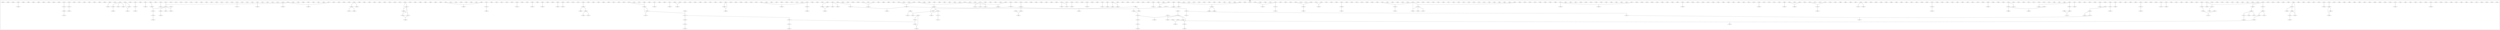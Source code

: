 digraph GRAPH_0 {
	edge [ dir=none];
	graph [ rankdir=TB ];
	ratio=auto;
	mincross=2.0;
	node [
		fontsize=11,
		fillcolor=white,
		style=filled,

];
	subgraph cluster_0 {
		label = "tikaboo"
		0 [ label="TV2030", shape=diamond, width=0.000000, height=0.000000 ]
		0 [ label="TV2030", shape=diamond, width=0.000000, height=0.000000 ]
		1 [ label="TV2032", shape=diamond, width=0.000000, height=0.000000 ]
		1 [ label="TV2032", shape=diamond, width=0.000000, height=0.000000 ]
		2 [ label="TV2048", shape=diamond, width=0.000000, height=0.000000 ]
		2 [ label="TV2048", shape=diamond, width=0.000000, height=0.000000 ]
		3 [ label="TV2060", shape=diamond, width=0.000000, height=0.000000 ]
		3 [ label="TV2060", shape=diamond, width=0.000000, height=0.000000 ]
		4 [ label="TV2071", shape=diamond, width=0.000000, height=0.000000 ]
		4 [ label="TV2071", shape=diamond, width=0.000000, height=0.000000 ]
		5 [ label="TV2078", shape=diamond, width=0.000000, height=0.000000 ]
		5 [ label="TV2078", shape=diamond, width=0.000000, height=0.000000 ]
		6 [ label="TV2086", shape=diamond, width=0.000000, height=0.000000 ]
		6 [ label="TV2086", shape=diamond, width=0.000000, height=0.000000 ]
		7 [ label="TV2091", shape=diamond, width=0.000000, height=0.000000 ]
		7 [ label="TV2091", shape=diamond, width=0.000000, height=0.000000 ]
		8 [ label="TV2275", shape=diamond, width=0.000000, height=0.000000 ]
		8 [ label="TV2275", shape=diamond, width=0.000000, height=0.000000 ]
		9 [ label="TV2283", shape=diamond, width=0.000000, height=0.000000 ]
		9 [ label="TV2283", shape=diamond, width=0.000000, height=0.000000 ]
		10 [ label="TV2297", shape=diamond, width=0.000000, height=0.000000 ]
		10 [ label="TV2297", shape=diamond, width=0.000000, height=0.000000 ]
		11 [ label="TV2300", shape=diamond, width=0.000000, height=0.000000 ]
		11 [ label="TV2300", shape=diamond, width=0.000000, height=0.000000 ]
		12 [ label="TV2301", shape=diamond, width=0.000000, height=0.000000 ]
		12 [ label="TV2301", shape=diamond, width=0.000000, height=0.000000 ]
		13 [ label="TV2302", shape=diamond, width=0.000000, height=0.000000 ]
		13 [ label="TV2302", shape=diamond, width=0.000000, height=0.000000 ]
		14 [ label="TV2508", shape=diamond, width=0.000000, height=0.000000 ]
		14 [ label="TV2508", shape=diamond, width=0.000000, height=0.000000 ]
		15 [ label="TV2511", shape=diamond, width=0.000000, height=0.000000 ]
		15 [ label="TV2511", shape=diamond, width=0.000000, height=0.000000 ]
		16 [ label="TV2515", shape=diamond, width=0.000000, height=0.000000 ]
		16 [ label="TV2515", shape=diamond, width=0.000000, height=0.000000 ]
		17 [ label="TV2519", shape=diamond, width=0.000000, height=0.000000 ]
		17 [ label="TV2519", shape=diamond, width=0.000000, height=0.000000 ]
		18 [ label="TV2523", shape=diamond, width=0.000000, height=0.000000 ]
		18 [ label="TV2523", shape=diamond, width=0.000000, height=0.000000 ]
		19 [ label="TV2762", shape=diamond, width=0.000000, height=0.000000 ]
		19 [ label="TV2762", shape=diamond, width=0.000000, height=0.000000 ]
		20 [ label="TV2766", shape=diamond, width=0.000000, height=0.000000 ]
	marr20 [shape=diamond,style=filled,label="",height=.1,width=.1]
		21 [ label="TV2773", shape=diamond, width=0.000000, height=0.000000 ]
		21 [ label="TV2773", shape=diamond, width=0.000000, height=0.000000 ]
		22 [ label="TV2798", shape=diamond, width=0.000000, height=0.000000 ]
		22 [ label="TV2798", shape=diamond, width=0.000000, height=0.000000 ]
		23 [ label="TV2804", shape=diamond, width=0.000000, height=0.000000 ]
		23 [ label="TV2804", shape=diamond, width=0.000000, height=0.000000 ]
		24 [ label="TV3001", shape=diamond, width=0.000000, height=0.000000 ]
		24 [ label="TV3001", shape=diamond, width=0.000000, height=0.000000 ]
		25 [ label="TV3003", shape=diamond, width=0.000000, height=0.000000 ]
		25 [ label="TV3003", shape=diamond, width=0.000000, height=0.000000 ]
		26 [ label="TV3009", shape=diamond, width=0.000000, height=0.000000 ]
		26 [ label="TV3009", shape=diamond, width=0.000000, height=0.000000 ]
		27 [ label="TV3011", shape=diamond, width=0.000000, height=0.000000 ]
	marr27 [shape=diamond,style=filled,label="",height=.1,width=.1]
		28 [ label="TV3013", shape=diamond, width=0.000000, height=0.000000 ]
		28 [ label="TV3013", shape=diamond, width=0.000000, height=0.000000 ]
		29 [ label="TV3021", shape=diamond, width=0.000000, height=0.000000 ]
		29 [ label="TV3021", shape=diamond, width=0.000000, height=0.000000 ]
		30 [ label="TV3025", shape=diamond, width=0.000000, height=0.000000 ]
		30 [ label="TV3025", shape=diamond, width=0.000000, height=0.000000 ]
		31 [ label="TV3032", shape=diamond, width=0.000000, height=0.000000 ]
	marr31 [shape=diamond,style=filled,label="",height=.1,width=.1]
		32 [ label="TV3045", shape=diamond, width=0.000000, height=0.000000 ]
		32 [ label="TV3045", shape=diamond, width=0.000000, height=0.000000 ]
		33 [ label="TV3054", shape=diamond, width=0.000000, height=0.000000 ]
		33 [ label="TV3054", shape=diamond, width=0.000000, height=0.000000 ]
		34 [ label="TV3201", shape=diamond, width=0.000000, height=0.000000 ]
	marr34 [shape=diamond,style=filled,label="",height=.1,width=.1]
		35 [ label="TV3204", shape=diamond, width=0.000000, height=0.000000 ]
		35 [ label="TV3204", shape=diamond, width=0.000000, height=0.000000 ]
		36 [ label="TV3205", shape=diamond, width=0.000000, height=0.000000 ]
		36 [ label="TV3205", shape=diamond, width=0.000000, height=0.000000 ]
		37 [ label="TV3210", shape=diamond, width=0.000000, height=0.000000 ]
		37 [ label="TV3210", shape=diamond, width=0.000000, height=0.000000 ]
		38 [ label="TV3212", shape=diamond, width=0.000000, height=0.000000 ]
		38 [ label="TV3212", shape=diamond, width=0.000000, height=0.000000 ]
		39 [ label="TV3214", shape=diamond, width=0.000000, height=0.000000 ]
		39 [ label="TV3214", shape=diamond, width=0.000000, height=0.000000 ]
		40 [ label="TV3220", shape=diamond, width=0.000000, height=0.000000 ]
		40 [ label="TV3220", shape=diamond, width=0.000000, height=0.000000 ]
		41 [ label="TV3221", shape=diamond, width=0.000000, height=0.000000 ]
		41 [ label="TV3221", shape=diamond, width=0.000000, height=0.000000 ]
		42 [ label="TV3226", shape=diamond, width=0.000000, height=0.000000 ]
		42 [ label="TV3226", shape=diamond, width=0.000000, height=0.000000 ]
		43 [ label="TV3228", shape=diamond, width=0.000000, height=0.000000 ]
	marr43 [shape=diamond,style=filled,label="",height=.1,width=.1]
		44 [ label="TV3229", shape=diamond, width=0.000000, height=0.000000 ]
		44 [ label="TV3229", shape=diamond, width=0.000000, height=0.000000 ]
		45 [ label="TV3233", shape=diamond, width=0.000000, height=0.000000 ]
		45 [ label="TV3233", shape=diamond, width=0.000000, height=0.000000 ]
		46 [ label="TV3234", shape=diamond, width=0.000000, height=0.000000 ]
		46 [ label="TV3234", shape=diamond, width=0.000000, height=0.000000 ]
		47 [ label="TV3235", shape=diamond, width=0.000000, height=0.000000 ]
		47 [ label="TV3235", shape=diamond, width=0.000000, height=0.000000 ]
		48 [ label="TV3237", shape=diamond, width=0.000000, height=0.000000 ]
		48 [ label="TV3237", shape=diamond, width=0.000000, height=0.000000 ]
		49 [ label="TV3239", shape=diamond, width=0.000000, height=0.000000 ]
		49 [ label="TV3239", shape=diamond, width=0.000000, height=0.000000 ]
		50 [ label="TV3241", shape=diamond, width=0.000000, height=0.000000 ]
		50 [ label="TV3241", shape=diamond, width=0.000000, height=0.000000 ]
		51 [ label="TV3244", shape=diamond, width=0.000000, height=0.000000 ]
		51 [ label="TV3244", shape=diamond, width=0.000000, height=0.000000 ]
		52 [ label="TV4253", shape=diamond, width=0.000000, height=0.000000 ]
	marr52 [shape=diamond,style=filled,label="",height=.1,width=.1]
		53 [ label="TV4254", shape=diamond, width=0.000000, height=0.000000 ]
		53 [ label="TV4254", shape=diamond, width=0.000000, height=0.000000 ]
		54 [ label="TV4258", shape=diamond, width=0.000000, height=0.000000 ]
		54 [ label="TV4258", shape=diamond, width=0.000000, height=0.000000 ]
		55 [ label="TV4259", shape=diamond, width=0.000000, height=0.000000 ]
	marr55 [shape=diamond,style=filled,label="",height=.1,width=.1]
		56 [ label="TV4260", shape=diamond, width=0.000000, height=0.000000 ]
		56 [ label="TV4260", shape=diamond, width=0.000000, height=0.000000 ]
		57 [ label="TV4264", shape=diamond, width=0.000000, height=0.000000 ]
		57 [ label="TV4264", shape=diamond, width=0.000000, height=0.000000 ]
		58 [ label="TV4266", shape=diamond, width=0.000000, height=0.000000 ]
	marr58 [shape=diamond,style=filled,label="",height=.1,width=.1]
		59 [ label="TV4268", shape=diamond, width=0.000000, height=0.000000 ]
		59 [ label="TV4268", shape=diamond, width=0.000000, height=0.000000 ]
		60 [ label="TV4269", shape=diamond, width=0.000000, height=0.000000 ]
		60 [ label="TV4269", shape=diamond, width=0.000000, height=0.000000 ]
		61 [ label="TV4270", shape=diamond, width=0.000000, height=0.000000 ]
		61 [ label="TV4270", shape=diamond, width=0.000000, height=0.000000 ]
		62 [ label="TV4276", shape=diamond, width=0.000000, height=0.000000 ]
		62 [ label="TV4276", shape=diamond, width=0.000000, height=0.000000 ]
		63 [ label="TV4279", shape=diamond, width=0.000000, height=0.000000 ]
		63 [ label="TV4279", shape=diamond, width=0.000000, height=0.000000 ]
		64 [ label="TV4280", shape=diamond, width=0.000000, height=0.000000 ]
		64 [ label="TV4280", shape=diamond, width=0.000000, height=0.000000 ]
		65 [ label="TV4283", shape=diamond, width=0.000000, height=0.000000 ]
		65 [ label="TV4283", shape=diamond, width=0.000000, height=0.000000 ]
		66 [ label="TV4284", shape=diamond, width=0.000000, height=0.000000 ]
		66 [ label="TV4284", shape=diamond, width=0.000000, height=0.000000 ]
		67 [ label="TV4288", shape=diamond, width=0.000000, height=0.000000 ]
	marr67 [shape=diamond,style=filled,label="",height=.1,width=.1]
		68 [ label="TV4290", shape=diamond, width=0.000000, height=0.000000 ]
		68 [ label="TV4290", shape=diamond, width=0.000000, height=0.000000 ]
		69 [ label="TV4291", shape=diamond, width=0.000000, height=0.000000 ]
	marr69 [shape=diamond,style=filled,label="",height=.1,width=.1]
		70 [ label="TV4297", shape=diamond, width=0.000000, height=0.000000 ]
		70 [ label="TV4297", shape=diamond, width=0.000000, height=0.000000 ]
		71 [ label="TV4299", shape=diamond, width=0.000000, height=0.000000 ]
	marr71 [shape=diamond,style=filled,label="",height=.1,width=.1]
		72 [ label="TV4300", shape=diamond, width=0.000000, height=0.000000 ]
		72 [ label="TV4300", shape=diamond, width=0.000000, height=0.000000 ]
		73 [ label="TV4302", shape=diamond, width=0.000000, height=0.000000 ]
	marr73 [shape=diamond,style=filled,label="",height=.1,width=.1]
		74 [ label="TV4303", shape=diamond, width=0.000000, height=0.000000 ]
		74 [ label="TV4303", shape=diamond, width=0.000000, height=0.000000 ]
		75 [ label="TV4306", shape=diamond, width=0.000000, height=0.000000 ]
		75 [ label="TV4306", shape=diamond, width=0.000000, height=0.000000 ]
		76 [ label="TV4307", shape=diamond, width=0.000000, height=0.000000 ]
	marr76 [shape=diamond,style=filled,label="",height=.1,width=.1]
		77 [ label="TV4308", shape=diamond, width=0.000000, height=0.000000 ]
	marr77 [shape=diamond,style=filled,label="",height=.1,width=.1]
		78 [ label="TV4310", shape=diamond, width=0.000000, height=0.000000 ]
		78 [ label="TV4310", shape=diamond, width=0.000000, height=0.000000 ]
		79 [ label="TV4311", shape=diamond, width=0.000000, height=0.000000 ]
		79 [ label="TV4311", shape=diamond, width=0.000000, height=0.000000 ]
		80 [ label="TV4313", shape=diamond, width=0.000000, height=0.000000 ]
		80 [ label="TV4313", shape=diamond, width=0.000000, height=0.000000 ]
		81 [ label="TV4314", shape=diamond, width=0.000000, height=0.000000 ]
		81 [ label="TV4314", shape=diamond, width=0.000000, height=0.000000 ]
		82 [ label="TV4318", shape=diamond, width=0.000000, height=0.000000 ]
	marr82 [shape=diamond,style=filled,label="",height=.1,width=.1]
		83 [ label="TV4502", shape=diamond, width=0.000000, height=0.000000 ]
		83 [ label="TV4502", shape=diamond, width=0.000000, height=0.000000 ]
		84 [ label="TV4503", shape=diamond, width=0.000000, height=0.000000 ]
		84 [ label="TV4503", shape=diamond, width=0.000000, height=0.000000 ]
		85 [ label="TV4505", shape=diamond, width=0.000000, height=0.000000 ]
		85 [ label="TV4505", shape=diamond, width=0.000000, height=0.000000 ]
		86 [ label="TV4508", shape=diamond, width=0.000000, height=0.000000 ]
		86 [ label="TV4508", shape=diamond, width=0.000000, height=0.000000 ]
		87 [ label="TV4513", shape=diamond, width=0.000000, height=0.000000 ]
	marr87 [shape=diamond,style=filled,label="",height=.1,width=.1]
		88 [ label="TV4516", shape=diamond, width=0.000000, height=0.000000 ]
		88 [ label="TV4516", shape=diamond, width=0.000000, height=0.000000 ]
		89 [ label="TV4517", shape=diamond, width=0.000000, height=0.000000 ]
	marr89 [shape=diamond,style=filled,label="",height=.1,width=.1]
		90 [ label="TV4518", shape=diamond, width=0.000000, height=0.000000 ]
		90 [ label="TV4518", shape=diamond, width=0.000000, height=0.000000 ]
		91 [ label="TV4520", shape=diamond, width=0.000000, height=0.000000 ]
		91 [ label="TV4520", shape=diamond, width=0.000000, height=0.000000 ]
		92 [ label="TV4524", shape=diamond, width=0.000000, height=0.000000 ]
	marr92 [shape=diamond,style=filled,label="",height=.1,width=.1]
		93 [ label="TV4525", shape=diamond, width=0.000000, height=0.000000 ]
	marr93 [shape=diamond,style=filled,label="",height=.1,width=.1]
		94 [ label="TV4526", shape=diamond, width=0.000000, height=0.000000 ]
		94 [ label="TV4526", shape=diamond, width=0.000000, height=0.000000 ]
		95 [ label="TV4527", shape=diamond, width=0.000000, height=0.000000 ]
		95 [ label="TV4527", shape=diamond, width=0.000000, height=0.000000 ]
		96 [ label="TV4528", shape=diamond, width=0.000000, height=0.000000 ]
		96 [ label="TV4528", shape=diamond, width=0.000000, height=0.000000 ]
		97 [ label="TV4532", shape=diamond, width=0.000000, height=0.000000 ]
		97 [ label="TV4532", shape=diamond, width=0.000000, height=0.000000 ]
		98 [ label="TV4533", shape=diamond, width=0.000000, height=0.000000 ]
	marr98 [shape=diamond,style=filled,label="",height=.1,width=.1]
		99 [ label="TV4534", shape=diamond, width=0.000000, height=0.000000 ]
		99 [ label="TV4534", shape=diamond, width=0.000000, height=0.000000 ]
		100 [ label="TV4536", shape=diamond, width=0.000000, height=0.000000 ]
	marr100 [shape=diamond,style=filled,label="",height=.1,width=.1]
		101 [ label="TV4537", shape=diamond, width=0.000000, height=0.000000 ]
		101 [ label="TV4537", shape=diamond, width=0.000000, height=0.000000 ]
		102 [ label="TV4538", shape=diamond, width=0.000000, height=0.000000 ]
		102 [ label="TV4538", shape=diamond, width=0.000000, height=0.000000 ]
		103 [ label="TV4540", shape=diamond, width=0.000000, height=0.000000 ]
		103 [ label="TV4540", shape=diamond, width=0.000000, height=0.000000 ]
		104 [ label="TV4541", shape=diamond, width=0.000000, height=0.000000 ]
		104 [ label="TV4541", shape=diamond, width=0.000000, height=0.000000 ]
		105 [ label="TV4544", shape=diamond, width=0.000000, height=0.000000 ]
		105 [ label="TV4544", shape=diamond, width=0.000000, height=0.000000 ]
		106 [ label="TV4545", shape=diamond, width=0.000000, height=0.000000 ]
		106 [ label="TV4545", shape=diamond, width=0.000000, height=0.000000 ]
		107 [ label="TV4546", shape=diamond, width=0.000000, height=0.000000 ]
	marr107 [shape=diamond,style=filled,label="",height=.1,width=.1]
		108 [ label="TV4554", shape=diamond, width=0.000000, height=0.000000 ]
		108 [ label="TV4554", shape=diamond, width=0.000000, height=0.000000 ]
		109 [ label="TV4555", shape=diamond, width=0.000000, height=0.000000 ]
		109 [ label="TV4555", shape=diamond, width=0.000000, height=0.000000 ]
		110 [ label="TV4557", shape=diamond, width=0.000000, height=0.000000 ]
		110 [ label="TV4557", shape=diamond, width=0.000000, height=0.000000 ]
		111 [ label="TV4568", shape=diamond, width=0.000000, height=0.000000 ]
		111 [ label="TV4568", shape=diamond, width=0.000000, height=0.000000 ]
		112 [ label="TV4752", shape=diamond, width=0.000000, height=0.000000 ]
		112 [ label="TV4752", shape=diamond, width=0.000000, height=0.000000 ]
		113 [ label="TV4753", shape=diamond, width=0.000000, height=0.000000 ]
	marr113 [shape=diamond,style=filled,label="",height=.1,width=.1]
		114 [ label="TV4754", shape=diamond, width=0.000000, height=0.000000 ]
	marr114 [shape=diamond,style=filled,label="",height=.1,width=.1]
		115 [ label="TV4755", shape=diamond, width=0.000000, height=0.000000 ]
	marr115 [shape=diamond,style=filled,label="",height=.1,width=.1]
		116 [ label="TV4757", shape=diamond, width=0.000000, height=0.000000 ]
	marr116 [shape=diamond,style=filled,label="",height=.1,width=.1]
		117 [ label="TV4758", shape=diamond, width=0.000000, height=0.000000 ]
	marr117 [shape=diamond,style=filled,label="",height=.1,width=.1]
		118 [ label="TV4760", shape=diamond, width=0.000000, height=0.000000 ]
	marr118 [shape=diamond,style=filled,label="",height=.1,width=.1]
		119 [ label="TV4761", shape=diamond, width=0.000000, height=0.000000 ]
		119 [ label="TV4761", shape=diamond, width=0.000000, height=0.000000 ]
		120 [ label="TV4764", shape=diamond, width=0.000000, height=0.000000 ]
		120 [ label="TV4764", shape=diamond, width=0.000000, height=0.000000 ]
		121 [ label="TV4765", shape=diamond, width=0.000000, height=0.000000 ]
		121 [ label="TV4765", shape=diamond, width=0.000000, height=0.000000 ]
		122 [ label="TV4769", shape=diamond, width=0.000000, height=0.000000 ]
	marr122 [shape=diamond,style=filled,label="",height=.1,width=.1]
		123 [ label="TV4770", shape=diamond, width=0.000000, height=0.000000 ]
		123 [ label="TV4770", shape=diamond, width=0.000000, height=0.000000 ]
		124 [ label="TV4772", shape=diamond, width=0.000000, height=0.000000 ]
		124 [ label="TV4772", shape=diamond, width=0.000000, height=0.000000 ]
		125 [ label="TV4774", shape=diamond, width=0.000000, height=0.000000 ]
	marr125 [shape=diamond,style=filled,label="",height=.1,width=.1]
		126 [ label="TV4775", shape=diamond, width=0.000000, height=0.000000 ]
	marr126 [shape=diamond,style=filled,label="",height=.1,width=.1]
		127 [ label="TV4778", shape=diamond, width=0.000000, height=0.000000 ]
	marr127 [shape=diamond,style=filled,label="",height=.1,width=.1]
		128 [ label="TV4781", shape=diamond, width=0.000000, height=0.000000 ]
		128 [ label="TV4781", shape=diamond, width=0.000000, height=0.000000 ]
		129 [ label="TV4783", shape=diamond, width=0.000000, height=0.000000 ]
		129 [ label="TV4783", shape=diamond, width=0.000000, height=0.000000 ]
		130 [ label="TV4784", shape=diamond, width=0.000000, height=0.000000 ]
		130 [ label="TV4784", shape=diamond, width=0.000000, height=0.000000 ]
		131 [ label="TV4786", shape=diamond, width=0.000000, height=0.000000 ]
	marr131 [shape=diamond,style=filled,label="",height=.1,width=.1]
		132 [ label="TV4789", shape=diamond, width=0.000000, height=0.000000 ]
	marr132 [shape=diamond,style=filled,label="",height=.1,width=.1]
		133 [ label="TV4790", shape=diamond, width=0.000000, height=0.000000 ]
		133 [ label="TV4790", shape=diamond, width=0.000000, height=0.000000 ]
		134 [ label="TV4791", shape=diamond, width=0.000000, height=0.000000 ]
		134 [ label="TV4791", shape=diamond, width=0.000000, height=0.000000 ]
		135 [ label="TV4793", shape=diamond, width=0.000000, height=0.000000 ]
		135 [ label="TV4793", shape=diamond, width=0.000000, height=0.000000 ]
		136 [ label="TV4795", shape=diamond, width=0.000000, height=0.000000 ]
	marr136 [shape=diamond,style=filled,label="",height=.1,width=.1]
		137 [ label="TV4796", shape=diamond, width=0.000000, height=0.000000 ]
	marr137 [shape=diamond,style=filled,label="",height=.1,width=.1]
		138 [ label="TV4797", shape=diamond, width=0.000000, height=0.000000 ]
	marr138 [shape=diamond,style=filled,label="",height=.1,width=.1]
		139 [ label="TV4798", shape=diamond, width=0.000000, height=0.000000 ]
	marr139 [shape=diamond,style=filled,label="",height=.1,width=.1]
		140 [ label="TV4800", shape=diamond, width=0.000000, height=0.000000 ]
		140 [ label="TV4800", shape=diamond, width=0.000000, height=0.000000 ]
		141 [ label="TV4802", shape=diamond, width=0.000000, height=0.000000 ]
	marr141 [shape=diamond,style=filled,label="",height=.1,width=.1]
		142 [ label="TV4803", shape=diamond, width=0.000000, height=0.000000 ]
	marr142 [shape=diamond,style=filled,label="",height=.1,width=.1]
		143 [ label="TV4804", shape=diamond, width=0.000000, height=0.000000 ]
		143 [ label="TV4804", shape=diamond, width=0.000000, height=0.000000 ]
		144 [ label="TV4805", shape=diamond, width=0.000000, height=0.000000 ]
	marr144 [shape=diamond,style=filled,label="",height=.1,width=.1]
		145 [ label="TV4807", shape=diamond, width=0.000000, height=0.000000 ]
		145 [ label="TV4807", shape=diamond, width=0.000000, height=0.000000 ]
		146 [ label="TV4808", shape=diamond, width=0.000000, height=0.000000 ]
		146 [ label="TV4808", shape=diamond, width=0.000000, height=0.000000 ]
		147 [ label="TV4809", shape=diamond, width=0.000000, height=0.000000 ]
		147 [ label="TV4809", shape=diamond, width=0.000000, height=0.000000 ]
		148 [ label="TV4810", shape=diamond, width=0.000000, height=0.000000 ]
		148 [ label="TV4810", shape=diamond, width=0.000000, height=0.000000 ]
		149 [ label="TV4811", shape=diamond, width=0.000000, height=0.000000 ]
	marr149 [shape=diamond,style=filled,label="",height=.1,width=.1]
		150 [ label="TV4812", shape=diamond, width=0.000000, height=0.000000 ]
		150 [ label="TV4812", shape=diamond, width=0.000000, height=0.000000 ]
		151 [ label="TV4813", shape=diamond, width=0.000000, height=0.000000 ]
	marr151 [shape=diamond,style=filled,label="",height=.1,width=.1]
		152 [ label="TV4814", shape=diamond, width=0.000000, height=0.000000 ]
		152 [ label="TV4814", shape=diamond, width=0.000000, height=0.000000 ]
		153 [ label="TV4815", shape=diamond, width=0.000000, height=0.000000 ]
	marr153 [shape=diamond,style=filled,label="",height=.1,width=.1]
		154 [ label="TV4816", shape=diamond, width=0.000000, height=0.000000 ]
		154 [ label="TV4816", shape=diamond, width=0.000000, height=0.000000 ]
		155 [ label="TV4818", shape=diamond, width=0.000000, height=0.000000 ]
		155 [ label="TV4818", shape=diamond, width=0.000000, height=0.000000 ]
		156 [ label="TV4819", shape=diamond, width=0.000000, height=0.000000 ]
		156 [ label="TV4819", shape=diamond, width=0.000000, height=0.000000 ]
		157 [ label="TV4821", shape=diamond, width=0.000000, height=0.000000 ]
		157 [ label="TV4821", shape=diamond, width=0.000000, height=0.000000 ]
		158 [ label="TV4822", shape=diamond, width=0.000000, height=0.000000 ]
		158 [ label="TV4822", shape=diamond, width=0.000000, height=0.000000 ]
		159 [ label="TV4823", shape=diamond, width=0.000000, height=0.000000 ]
	marr159 [shape=diamond,style=filled,label="",height=.1,width=.1]
		160 [ label="TV4824", shape=diamond, width=0.000000, height=0.000000 ]
		160 [ label="TV4824", shape=diamond, width=0.000000, height=0.000000 ]
		161 [ label="TV4826", shape=diamond, width=0.000000, height=0.000000 ]
	marr161 [shape=diamond,style=filled,label="",height=.1,width=.1]
		162 [ label="TV4827", shape=diamond, width=0.000000, height=0.000000 ]
	marr162 [shape=diamond,style=filled,label="",height=.1,width=.1]
		163 [ label="TV4828", shape=diamond, width=0.000000, height=0.000000 ]
		163 [ label="TV4828", shape=diamond, width=0.000000, height=0.000000 ]
		164 [ label="TV4830", shape=diamond, width=0.000000, height=0.000000 ]
		164 [ label="TV4830", shape=diamond, width=0.000000, height=0.000000 ]
		165 [ label="TV4833", shape=diamond, width=0.000000, height=0.000000 ]
	marr165 [shape=diamond,style=filled,label="",height=.1,width=.1]
		166 [ label="TV4834", shape=diamond, width=0.000000, height=0.000000 ]
		166 [ label="TV4834", shape=diamond, width=0.000000, height=0.000000 ]
		167 [ label="TV4835", shape=diamond, width=0.000000, height=0.000000 ]
	marr167 [shape=diamond,style=filled,label="",height=.1,width=.1]
		168 [ label="TV4838", shape=diamond, width=0.000000, height=0.000000 ]
		168 [ label="TV4838", shape=diamond, width=0.000000, height=0.000000 ]
		169 [ label="TV4839", shape=diamond, width=0.000000, height=0.000000 ]
	marr169 [shape=diamond,style=filled,label="",height=.1,width=.1]
		170 [ label="TV5001", shape=diamond, width=0.000000, height=0.000000 ]
		170 [ label="TV5001", shape=diamond, width=0.000000, height=0.000000 ]
		171 [ label="TV5010", shape=diamond, width=0.000000, height=0.000000 ]
		171 [ label="TV5010", shape=diamond, width=0.000000, height=0.000000 ]
		172 [ label="TV5022", shape=diamond, width=0.000000, height=0.000000 ]
		172 [ label="TV5022", shape=diamond, width=0.000000, height=0.000000 ]
		173 [ label="TV5025", shape=diamond, width=0.000000, height=0.000000 ]
		173 [ label="TV5025", shape=diamond, width=0.000000, height=0.000000 ]
		174 [ label="TV5026", shape=diamond, width=0.000000, height=0.000000 ]
		174 [ label="TV5026", shape=diamond, width=0.000000, height=0.000000 ]
		175 [ label="TV5038", shape=diamond, width=0.000000, height=0.000000 ]
		175 [ label="TV5038", shape=diamond, width=0.000000, height=0.000000 ]
		176 [ label="TV5040", shape=diamond, width=0.000000, height=0.000000 ]
		176 [ label="TV5040", shape=diamond, width=0.000000, height=0.000000 ]
		177 [ label="TV5044", shape=diamond, width=0.000000, height=0.000000 ]
		177 [ label="TV5044", shape=diamond, width=0.000000, height=0.000000 ]
		178 [ label="TV5054", shape=diamond, width=0.000000, height=0.000000 ]
		178 [ label="TV5054", shape=diamond, width=0.000000, height=0.000000 ]
		179 [ label="TV5057", shape=diamond, width=0.000000, height=0.000000 ]
		179 [ label="TV5057", shape=diamond, width=0.000000, height=0.000000 ]
		180 [ label="TV5058", shape=diamond, width=0.000000, height=0.000000 ]
		180 [ label="TV5058", shape=diamond, width=0.000000, height=0.000000 ]
		181 [ label="TV5059", shape=diamond, width=0.000000, height=0.000000 ]
	marr181 [shape=diamond,style=filled,label="",height=.1,width=.1]
		182 [ label="TV5060", shape=diamond, width=0.000000, height=0.000000 ]
	marr182 [shape=diamond,style=filled,label="",height=.1,width=.1]
		183 [ label="TV5061", shape=diamond, width=0.000000, height=0.000000 ]
	marr183 [shape=diamond,style=filled,label="",height=.1,width=.1]
		184 [ label="TV5063", shape=diamond, width=0.000000, height=0.000000 ]
		184 [ label="TV5063", shape=diamond, width=0.000000, height=0.000000 ]
		185 [ label="TV5077", shape=diamond, width=0.000000, height=0.000000 ]
		185 [ label="TV5077", shape=diamond, width=0.000000, height=0.000000 ]
		186 [ label="TV5082", shape=diamond, width=0.000000, height=0.000000 ]
	marr186 [shape=diamond,style=filled,label="",height=.1,width=.1]
		187 [ label="TV5083", shape=diamond, width=0.000000, height=0.000000 ]
		187 [ label="TV5083", shape=diamond, width=0.000000, height=0.000000 ]
		188 [ label="TV5085", shape=diamond, width=0.000000, height=0.000000 ]
		188 [ label="TV5085", shape=diamond, width=0.000000, height=0.000000 ]
		189 [ label="TV5088", shape=diamond, width=0.000000, height=0.000000 ]
		189 [ label="TV5088", shape=diamond, width=0.000000, height=0.000000 ]
		190 [ label="TV5114", shape=diamond, width=0.000000, height=0.000000 ]
		190 [ label="TV5114", shape=diamond, width=0.000000, height=0.000000 ]
		191 [ label="TV5115", shape=diamond, width=0.000000, height=0.000000 ]
		191 [ label="TV5115", shape=diamond, width=0.000000, height=0.000000 ]
		192 [ label="TV5117", shape=diamond, width=0.000000, height=0.000000 ]
	marr192 [shape=diamond,style=filled,label="",height=.1,width=.1]
		193 [ label="TV5119", shape=diamond, width=0.000000, height=0.000000 ]
		193 [ label="TV5119", shape=diamond, width=0.000000, height=0.000000 ]
		194 [ label="TV5122", shape=diamond, width=0.000000, height=0.000000 ]
		194 [ label="TV5122", shape=diamond, width=0.000000, height=0.000000 ]
		195 [ label="TV5124", shape=diamond, width=0.000000, height=0.000000 ]
	marr195 [shape=diamond,style=filled,label="",height=.1,width=.1]
		196 [ label="TV5127", shape=diamond, width=0.000000, height=0.000000 ]
		196 [ label="TV5127", shape=diamond, width=0.000000, height=0.000000 ]
		197 [ label="TV5128", shape=diamond, width=0.000000, height=0.000000 ]
		197 [ label="TV5128", shape=diamond, width=0.000000, height=0.000000 ]
		198 [ label="TV5129", shape=diamond, width=0.000000, height=0.000000 ]
		198 [ label="TV5129", shape=diamond, width=0.000000, height=0.000000 ]
		199 [ label="TV5130", shape=diamond, width=0.000000, height=0.000000 ]
		199 [ label="TV5130", shape=diamond, width=0.000000, height=0.000000 ]
		200 [ label="TV5132", shape=diamond, width=0.000000, height=0.000000 ]
	marr200 [shape=diamond,style=filled,label="",height=.1,width=.1]
		201 [ label="TV5143", shape=diamond, width=0.000000, height=0.000000 ]
	marr201 [shape=diamond,style=filled,label="",height=.1,width=.1]
		202 [ label="TV5147", shape=diamond, width=0.000000, height=0.000000 ]
		202 [ label="TV5147", shape=diamond, width=0.000000, height=0.000000 ]
		203 [ label="TV5148", shape=diamond, width=0.000000, height=0.000000 ]
	marr203 [shape=diamond,style=filled,label="",height=.1,width=.1]
		204 [ label="TV5165", shape=diamond, width=0.000000, height=0.000000 ]
		204 [ label="TV5165", shape=diamond, width=0.000000, height=0.000000 ]
		205 [ label="TV5166", shape=diamond, width=0.000000, height=0.000000 ]
		205 [ label="TV5166", shape=diamond, width=0.000000, height=0.000000 ]
		206 [ label="TV5169", shape=diamond, width=0.000000, height=0.000000 ]
		206 [ label="TV5169", shape=diamond, width=0.000000, height=0.000000 ]
		207 [ label="TV5170", shape=diamond, width=0.000000, height=0.000000 ]
		207 [ label="TV5170", shape=diamond, width=0.000000, height=0.000000 ]
		208 [ label="TV5171", shape=diamond, width=0.000000, height=0.000000 ]
		208 [ label="TV5171", shape=diamond, width=0.000000, height=0.000000 ]
		209 [ label="TV5173", shape=diamond, width=0.000000, height=0.000000 ]
		209 [ label="TV5173", shape=diamond, width=0.000000, height=0.000000 ]
		210 [ label="TV5174", shape=diamond, width=0.000000, height=0.000000 ]
		210 [ label="TV5174", shape=diamond, width=0.000000, height=0.000000 ]
		211 [ label="TV5175", shape=diamond, width=0.000000, height=0.000000 ]
	marr211 [shape=diamond,style=filled,label="",height=.1,width=.1]
		212 [ label="TV5176", shape=diamond, width=0.000000, height=0.000000 ]
		212 [ label="TV5176", shape=diamond, width=0.000000, height=0.000000 ]
		213 [ label="TV5178", shape=diamond, width=0.000000, height=0.000000 ]
		213 [ label="TV5178", shape=diamond, width=0.000000, height=0.000000 ]
		214 [ label="TV5181", shape=diamond, width=0.000000, height=0.000000 ]
		214 [ label="TV5181", shape=diamond, width=0.000000, height=0.000000 ]
		215 [ label="TV5184", shape=diamond, width=0.000000, height=0.000000 ]
		215 [ label="TV5184", shape=diamond, width=0.000000, height=0.000000 ]
		216 [ label="TV5185", shape=diamond, width=0.000000, height=0.000000 ]
	marr216 [shape=diamond,style=filled,label="",height=.1,width=.1]
		217 [ label="TV5186", shape=diamond, width=0.000000, height=0.000000 ]
		217 [ label="TV5186", shape=diamond, width=0.000000, height=0.000000 ]
		218 [ label="TV5187", shape=diamond, width=0.000000, height=0.000000 ]
		218 [ label="TV5187", shape=diamond, width=0.000000, height=0.000000 ]
		219 [ label="TV5189", shape=diamond, width=0.000000, height=0.000000 ]
		219 [ label="TV5189", shape=diamond, width=0.000000, height=0.000000 ]
		220 [ label="TV5190", shape=diamond, width=0.000000, height=0.000000 ]
		220 [ label="TV5190", shape=diamond, width=0.000000, height=0.000000 ]
		221 [ label="TV5191", shape=diamond, width=0.000000, height=0.000000 ]
		221 [ label="TV5191", shape=diamond, width=0.000000, height=0.000000 ]
		222 [ label="TV5192", shape=diamond, width=0.000000, height=0.000000 ]
		222 [ label="TV5192", shape=diamond, width=0.000000, height=0.000000 ]
		223 [ label="TV5194", shape=diamond, width=0.000000, height=0.000000 ]
		223 [ label="TV5194", shape=diamond, width=0.000000, height=0.000000 ]
		224 [ label="TV5196", shape=diamond, width=0.000000, height=0.000000 ]
		224 [ label="TV5196", shape=diamond, width=0.000000, height=0.000000 ]
		225 [ label="TV5197", shape=diamond, width=0.000000, height=0.000000 ]
		225 [ label="TV5197", shape=diamond, width=0.000000, height=0.000000 ]
		226 [ label="TV5198", shape=diamond, width=0.000000, height=0.000000 ]
		226 [ label="TV5198", shape=diamond, width=0.000000, height=0.000000 ]
		227 [ label="TV5199", shape=diamond, width=0.000000, height=0.000000 ]
		227 [ label="TV5199", shape=diamond, width=0.000000, height=0.000000 ]
		228 [ label="TV5200", shape=diamond, width=0.000000, height=0.000000 ]
		228 [ label="TV5200", shape=diamond, width=0.000000, height=0.000000 ]
		229 [ label="TV5203", shape=diamond, width=0.000000, height=0.000000 ]
		229 [ label="TV5203", shape=diamond, width=0.000000, height=0.000000 ]
		230 [ label="TV5204", shape=diamond, width=0.000000, height=0.000000 ]
		230 [ label="TV5204", shape=diamond, width=0.000000, height=0.000000 ]
		231 [ label="TV5207", shape=diamond, width=0.000000, height=0.000000 ]
		231 [ label="TV5207", shape=diamond, width=0.000000, height=0.000000 ]
		232 [ label="TV5209", shape=diamond, width=0.000000, height=0.000000 ]
		232 [ label="TV5209", shape=diamond, width=0.000000, height=0.000000 ]
		233 [ label="TV5219", shape=diamond, width=0.000000, height=0.000000 ]
		233 [ label="TV5219", shape=diamond, width=0.000000, height=0.000000 ]
		234 [ label="TV5227", shape=diamond, width=0.000000, height=0.000000 ]
	marr234 [shape=diamond,style=filled,label="",height=.1,width=.1]
		235 [ label="TV5230", shape=diamond, width=0.000000, height=0.000000 ]
		235 [ label="TV5230", shape=diamond, width=0.000000, height=0.000000 ]
		236 [ label="TV5231", shape=diamond, width=0.000000, height=0.000000 ]
		236 [ label="TV5231", shape=diamond, width=0.000000, height=0.000000 ]
		237 [ label="TV5232", shape=diamond, width=0.000000, height=0.000000 ]
	marr237 [shape=diamond,style=filled,label="",height=.1,width=.1]
		238 [ label="TV5233", shape=diamond, width=0.000000, height=0.000000 ]
		238 [ label="TV5233", shape=diamond, width=0.000000, height=0.000000 ]
		239 [ label="TV5234", shape=diamond, width=0.000000, height=0.000000 ]
		239 [ label="TV5234", shape=diamond, width=0.000000, height=0.000000 ]
		240 [ label="TV5235", shape=diamond, width=0.000000, height=0.000000 ]
	marr240 [shape=diamond,style=filled,label="",height=.1,width=.1]
		241 [ label="TV5238", shape=diamond, width=0.000000, height=0.000000 ]
	marr241 [shape=diamond,style=filled,label="",height=.1,width=.1]
		242 [ label="TV5242", shape=diamond, width=0.000000, height=0.000000 ]
		242 [ label="TV5242", shape=diamond, width=0.000000, height=0.000000 ]
		243 [ label="TV5243", shape=diamond, width=0.000000, height=0.000000 ]
		243 [ label="TV5243", shape=diamond, width=0.000000, height=0.000000 ]
		244 [ label="TV5245", shape=diamond, width=0.000000, height=0.000000 ]
		244 [ label="TV5245", shape=diamond, width=0.000000, height=0.000000 ]
		245 [ label="TV5247", shape=diamond, width=0.000000, height=0.000000 ]
	marr245 [shape=diamond,style=filled,label="",height=.1,width=.1]
		246 [ label="TV5249", shape=diamond, width=0.000000, height=0.000000 ]
	marr246 [shape=diamond,style=filled,label="",height=.1,width=.1]
		247 [ label="TV5250", shape=diamond, width=0.000000, height=0.000000 ]
	marr247 [shape=diamond,style=filled,label="",height=.1,width=.1]
		248 [ label="TV5259", shape=diamond, width=0.000000, height=0.000000 ]
		248 [ label="TV5259", shape=diamond, width=0.000000, height=0.000000 ]
		249 [ label="TV5261", shape=diamond, width=0.000000, height=0.000000 ]
		249 [ label="TV5261", shape=diamond, width=0.000000, height=0.000000 ]
		250 [ label="TV5262", shape=diamond, width=0.000000, height=0.000000 ]
	marr250 [shape=diamond,style=filled,label="",height=.1,width=.1]
		251 [ label="TV5266", shape=diamond, width=0.000000, height=0.000000 ]
		251 [ label="TV5266", shape=diamond, width=0.000000, height=0.000000 ]
		252 [ label="TV5267", shape=diamond, width=0.000000, height=0.000000 ]
		252 [ label="TV5267", shape=diamond, width=0.000000, height=0.000000 ]
		253 [ label="TV5274", shape=diamond, width=0.000000, height=0.000000 ]
	marr253 [shape=diamond,style=filled,label="",height=.1,width=.1]
		254 [ label="TV5276", shape=diamond, width=0.000000, height=0.000000 ]
		254 [ label="TV5276", shape=diamond, width=0.000000, height=0.000000 ]
		255 [ label="TV5280", shape=diamond, width=0.000000, height=0.000000 ]
	marr255 [shape=diamond,style=filled,label="",height=.1,width=.1]
		256 [ label="TV5286", shape=diamond, width=0.000000, height=0.000000 ]
		256 [ label="TV5286", shape=diamond, width=0.000000, height=0.000000 ]
		257 [ label="TV5287", shape=diamond, width=0.000000, height=0.000000 ]
		257 [ label="TV5287", shape=diamond, width=0.000000, height=0.000000 ]
		258 [ label="TV5288", shape=diamond, width=0.000000, height=0.000000 ]
		258 [ label="TV5288", shape=diamond, width=0.000000, height=0.000000 ]
		259 [ label="TV5289", shape=diamond, width=0.000000, height=0.000000 ]
		259 [ label="TV5289", shape=diamond, width=0.000000, height=0.000000 ]
		260 [ label="TV5291", shape=diamond, width=0.000000, height=0.000000 ]
		260 [ label="TV5291", shape=diamond, width=0.000000, height=0.000000 ]
		261 [ label="TV5292", shape=diamond, width=0.000000, height=0.000000 ]
		261 [ label="TV5292", shape=diamond, width=0.000000, height=0.000000 ]
		262 [ label="TV5294", shape=diamond, width=0.000000, height=0.000000 ]
		262 [ label="TV5294", shape=diamond, width=0.000000, height=0.000000 ]
		263 [ label="TV5306", shape=diamond, width=0.000000, height=0.000000 ]
	marr263 [shape=diamond,style=filled,label="",height=.1,width=.1]
		264 [ label="TV5308", shape=diamond, width=0.000000, height=0.000000 ]
		264 [ label="TV5308", shape=diamond, width=0.000000, height=0.000000 ]
		265 [ label="TV5309", shape=diamond, width=0.000000, height=0.000000 ]
		265 [ label="TV5309", shape=diamond, width=0.000000, height=0.000000 ]
		266 [ label="TV5311", shape=diamond, width=0.000000, height=0.000000 ]
	marr266 [shape=diamond,style=filled,label="",height=.1,width=.1]
		267 [ label="TV5312", shape=diamond, width=0.000000, height=0.000000 ]
		267 [ label="TV5312", shape=diamond, width=0.000000, height=0.000000 ]
		268 [ label="TV5313", shape=diamond, width=0.000000, height=0.000000 ]
		268 [ label="TV5313", shape=diamond, width=0.000000, height=0.000000 ]
		269 [ label="TV2003", shape=diamond, width=0.000000, height=0.000000 ]
		269 [ label="TV2003", shape=diamond, width=0.000000, height=0.000000 ]
		270 [ label="TV2004", shape=diamond, width=0.000000, height=0.000000 ]
	marr270 [shape=diamond,style=filled,label="",height=.1,width=.1]
		271 [ label="TV2017", shape=diamond, width=0.000000, height=0.000000 ]
		271 [ label="TV2017", shape=diamond, width=0.000000, height=0.000000 ]
		272 [ label="TV2026", shape=diamond, width=0.000000, height=0.000000 ]
		272 [ label="TV2026", shape=diamond, width=0.000000, height=0.000000 ]
		273 [ label="TV2031", shape=diamond, width=0.000000, height=0.000000 ]
	marr273 [shape=diamond,style=filled,label="",height=.1,width=.1]
		274 [ label="TV2033", shape=diamond, width=0.000000, height=0.000000 ]
	marr274 [shape=diamond,style=filled,label="",height=.1,width=.1]
		275 [ label="TV2034", shape=diamond, width=0.000000, height=0.000000 ]
		275 [ label="TV2034", shape=diamond, width=0.000000, height=0.000000 ]
		276 [ label="TV2035", shape=diamond, width=0.000000, height=0.000000 ]
		276 [ label="TV2035", shape=diamond, width=0.000000, height=0.000000 ]
		277 [ label="TV2041", shape=diamond, width=0.000000, height=0.000000 ]
	marr277 [shape=diamond,style=filled,label="",height=.1,width=.1]
		278 [ label="TV2053", shape=diamond, width=0.000000, height=0.000000 ]
	marr278 [shape=diamond,style=filled,label="",height=.1,width=.1]
		279 [ label="TV2062", shape=diamond, width=0.000000, height=0.000000 ]
	marr279 [shape=diamond,style=filled,label="",height=.1,width=.1]
		280 [ label="TV2064", shape=diamond, width=0.000000, height=0.000000 ]
	marr280 [shape=diamond,style=filled,label="",height=.1,width=.1]
		281 [ label="TV2065", shape=diamond, width=0.000000, height=0.000000 ]
		281 [ label="TV2065", shape=diamond, width=0.000000, height=0.000000 ]
		282 [ label="TV2066", shape=diamond, width=0.000000, height=0.000000 ]
		282 [ label="TV2066", shape=diamond, width=0.000000, height=0.000000 ]
		283 [ label="TV2068", shape=diamond, width=0.000000, height=0.000000 ]
		283 [ label="TV2068", shape=diamond, width=0.000000, height=0.000000 ]
		284 [ label="TV2069", shape=diamond, width=0.000000, height=0.000000 ]
		284 [ label="TV2069", shape=diamond, width=0.000000, height=0.000000 ]
		285 [ label="TV2080", shape=diamond, width=0.000000, height=0.000000 ]
		285 [ label="TV2080", shape=diamond, width=0.000000, height=0.000000 ]
		286 [ label="TV2253", shape=diamond, width=0.000000, height=0.000000 ]
		286 [ label="TV2253", shape=diamond, width=0.000000, height=0.000000 ]
		287 [ label="TV2254", shape=diamond, width=0.000000, height=0.000000 ]
		287 [ label="TV2254", shape=diamond, width=0.000000, height=0.000000 ]
		288 [ label="TV2257", shape=diamond, width=0.000000, height=0.000000 ]
		288 [ label="TV2257", shape=diamond, width=0.000000, height=0.000000 ]
		289 [ label="TV2258", shape=diamond, width=0.000000, height=0.000000 ]
		289 [ label="TV2258", shape=diamond, width=0.000000, height=0.000000 ]
		290 [ label="TV2259", shape=diamond, width=0.000000, height=0.000000 ]
		290 [ label="TV2259", shape=diamond, width=0.000000, height=0.000000 ]
		291 [ label="TV2261", shape=diamond, width=0.000000, height=0.000000 ]
		291 [ label="TV2261", shape=diamond, width=0.000000, height=0.000000 ]
		292 [ label="TV2265", shape=diamond, width=0.000000, height=0.000000 ]
		292 [ label="TV2265", shape=diamond, width=0.000000, height=0.000000 ]
		293 [ label="TV2268", shape=diamond, width=0.000000, height=0.000000 ]
		293 [ label="TV2268", shape=diamond, width=0.000000, height=0.000000 ]
		294 [ label="TV2269", shape=diamond, width=0.000000, height=0.000000 ]
	marr294 [shape=diamond,style=filled,label="",height=.1,width=.1]
		295 [ label="TV2270", shape=diamond, width=0.000000, height=0.000000 ]
	marr295 [shape=diamond,style=filled,label="",height=.1,width=.1]
		296 [ label="TV2271", shape=diamond, width=0.000000, height=0.000000 ]
	marr296 [shape=diamond,style=filled,label="",height=.1,width=.1]
		297 [ label="TV2277", shape=diamond, width=0.000000, height=0.000000 ]
		297 [ label="TV2277", shape=diamond, width=0.000000, height=0.000000 ]
		298 [ label="TV2280", shape=diamond, width=0.000000, height=0.000000 ]
		298 [ label="TV2280", shape=diamond, width=0.000000, height=0.000000 ]
		299 [ label="TV2281", shape=diamond, width=0.000000, height=0.000000 ]
		299 [ label="TV2281", shape=diamond, width=0.000000, height=0.000000 ]
		300 [ label="TV2282", shape=diamond, width=0.000000, height=0.000000 ]
		300 [ label="TV2282", shape=diamond, width=0.000000, height=0.000000 ]
		301 [ label="TV2284", shape=diamond, width=0.000000, height=0.000000 ]
		301 [ label="TV2284", shape=diamond, width=0.000000, height=0.000000 ]
		302 [ label="TV2285", shape=diamond, width=0.000000, height=0.000000 ]
	marr302 [shape=diamond,style=filled,label="",height=.1,width=.1]
		303 [ label="TV2286", shape=diamond, width=0.000000, height=0.000000 ]
		303 [ label="TV2286", shape=diamond, width=0.000000, height=0.000000 ]
		304 [ label="TV2288", shape=diamond, width=0.000000, height=0.000000 ]
		304 [ label="TV2288", shape=diamond, width=0.000000, height=0.000000 ]
		305 [ label="TV2290", shape=diamond, width=0.000000, height=0.000000 ]
		305 [ label="TV2290", shape=diamond, width=0.000000, height=0.000000 ]
		306 [ label="TV2293", shape=diamond, width=0.000000, height=0.000000 ]
		306 [ label="TV2293", shape=diamond, width=0.000000, height=0.000000 ]
		307 [ label="TV2295", shape=diamond, width=0.000000, height=0.000000 ]
		307 [ label="TV2295", shape=diamond, width=0.000000, height=0.000000 ]
		308 [ label="TV2296", shape=diamond, width=0.000000, height=0.000000 ]
		308 [ label="TV2296", shape=diamond, width=0.000000, height=0.000000 ]
		309 [ label="TV2299", shape=diamond, width=0.000000, height=0.000000 ]
	marr309 [shape=diamond,style=filled,label="",height=.1,width=.1]
		310 [ label="TV2304", shape=diamond, width=0.000000, height=0.000000 ]
		310 [ label="TV2304", shape=diamond, width=0.000000, height=0.000000 ]
		311 [ label="TV2501", shape=diamond, width=0.000000, height=0.000000 ]
		311 [ label="TV2501", shape=diamond, width=0.000000, height=0.000000 ]
		312 [ label="TV2502", shape=diamond, width=0.000000, height=0.000000 ]
		312 [ label="TV2502", shape=diamond, width=0.000000, height=0.000000 ]
		313 [ label="TV2503", shape=diamond, width=0.000000, height=0.000000 ]
		313 [ label="TV2503", shape=diamond, width=0.000000, height=0.000000 ]
		314 [ label="TV2504", shape=diamond, width=0.000000, height=0.000000 ]
		314 [ label="TV2504", shape=diamond, width=0.000000, height=0.000000 ]
		315 [ label="TV2506", shape=diamond, width=0.000000, height=0.000000 ]
		315 [ label="TV2506", shape=diamond, width=0.000000, height=0.000000 ]
		316 [ label="TV2514", shape=diamond, width=0.000000, height=0.000000 ]
		316 [ label="TV2514", shape=diamond, width=0.000000, height=0.000000 ]
		317 [ label="TV2517", shape=diamond, width=0.000000, height=0.000000 ]
		317 [ label="TV2517", shape=diamond, width=0.000000, height=0.000000 ]
		318 [ label="TV2529", shape=diamond, width=0.000000, height=0.000000 ]
		318 [ label="TV2529", shape=diamond, width=0.000000, height=0.000000 ]
		319 [ label="TV2530", shape=diamond, width=0.000000, height=0.000000 ]
		319 [ label="TV2530", shape=diamond, width=0.000000, height=0.000000 ]
		320 [ label="TV2753", shape=diamond, width=0.000000, height=0.000000 ]
		320 [ label="TV2753", shape=diamond, width=0.000000, height=0.000000 ]
		321 [ label="TV2755", shape=diamond, width=0.000000, height=0.000000 ]
	marr321 [shape=diamond,style=filled,label="",height=.1,width=.1]
		322 [ label="TV2757", shape=diamond, width=0.000000, height=0.000000 ]
		322 [ label="TV2757", shape=diamond, width=0.000000, height=0.000000 ]
		323 [ label="TV2759", shape=diamond, width=0.000000, height=0.000000 ]
		323 [ label="TV2759", shape=diamond, width=0.000000, height=0.000000 ]
		324 [ label="TV2764", shape=diamond, width=0.000000, height=0.000000 ]
		324 [ label="TV2764", shape=diamond, width=0.000000, height=0.000000 ]
		325 [ label="TV2770", shape=diamond, width=0.000000, height=0.000000 ]
		325 [ label="TV2770", shape=diamond, width=0.000000, height=0.000000 ]
		326 [ label="TV2772", shape=diamond, width=0.000000, height=0.000000 ]
		326 [ label="TV2772", shape=diamond, width=0.000000, height=0.000000 ]
		327 [ label="TV2774", shape=diamond, width=0.000000, height=0.000000 ]
		327 [ label="TV2774", shape=diamond, width=0.000000, height=0.000000 ]
		328 [ label="TV2780", shape=diamond, width=0.000000, height=0.000000 ]
		328 [ label="TV2780", shape=diamond, width=0.000000, height=0.000000 ]
		329 [ label="TV2781", shape=diamond, width=0.000000, height=0.000000 ]
		329 [ label="TV2781", shape=diamond, width=0.000000, height=0.000000 ]
		330 [ label="TV2782", shape=diamond, width=0.000000, height=0.000000 ]
	marr330 [shape=diamond,style=filled,label="",height=.1,width=.1]
		331 [ label="TV2783", shape=diamond, width=0.000000, height=0.000000 ]
		331 [ label="TV2783", shape=diamond, width=0.000000, height=0.000000 ]
		332 [ label="TV2784", shape=diamond, width=0.000000, height=0.000000 ]
		332 [ label="TV2784", shape=diamond, width=0.000000, height=0.000000 ]
		333 [ label="TV2788", shape=diamond, width=0.000000, height=0.000000 ]
	marr333 [shape=diamond,style=filled,label="",height=.1,width=.1]
		334 [ label="TV2789", shape=diamond, width=0.000000, height=0.000000 ]
		334 [ label="TV2789", shape=diamond, width=0.000000, height=0.000000 ]
		335 [ label="TV2790", shape=diamond, width=0.000000, height=0.000000 ]
		335 [ label="TV2790", shape=diamond, width=0.000000, height=0.000000 ]
		336 [ label="TV2792", shape=diamond, width=0.000000, height=0.000000 ]
		336 [ label="TV2792", shape=diamond, width=0.000000, height=0.000000 ]
		337 [ label="TV2795", shape=diamond, width=0.000000, height=0.000000 ]
		337 [ label="TV2795", shape=diamond, width=0.000000, height=0.000000 ]
		338 [ label="TV2796", shape=diamond, width=0.000000, height=0.000000 ]
		338 [ label="TV2796", shape=diamond, width=0.000000, height=0.000000 ]
		339 [ label="TV2797", shape=diamond, width=0.000000, height=0.000000 ]
		339 [ label="TV2797", shape=diamond, width=0.000000, height=0.000000 ]
		340 [ label="TV2806", shape=diamond, width=0.000000, height=0.000000 ]
		340 [ label="TV2806", shape=diamond, width=0.000000, height=0.000000 ]
		341 [ label="TV2808", shape=diamond, width=0.000000, height=0.000000 ]
		341 [ label="TV2808", shape=diamond, width=0.000000, height=0.000000 ]
		342 [ label="TV2810", shape=diamond, width=0.000000, height=0.000000 ]
		342 [ label="TV2810", shape=diamond, width=0.000000, height=0.000000 ]
		343 [ label="TV2812", shape=diamond, width=0.000000, height=0.000000 ]
		343 [ label="TV2812", shape=diamond, width=0.000000, height=0.000000 ]
		344 [ label="TV3002", shape=diamond, width=0.000000, height=0.000000 ]
		344 [ label="TV3002", shape=diamond, width=0.000000, height=0.000000 ]
		345 [ label="TV3005", shape=diamond, width=0.000000, height=0.000000 ]
		345 [ label="TV3005", shape=diamond, width=0.000000, height=0.000000 ]
		346 [ label="TV3006", shape=diamond, width=0.000000, height=0.000000 ]
		346 [ label="TV3006", shape=diamond, width=0.000000, height=0.000000 ]
		347 [ label="TV3007", shape=diamond, width=0.000000, height=0.000000 ]
		347 [ label="TV3007", shape=diamond, width=0.000000, height=0.000000 ]
		348 [ label="TV3008", shape=diamond, width=0.000000, height=0.000000 ]
	marr348 [shape=diamond,style=filled,label="",height=.1,width=.1]
		349 [ label="TV3010", shape=diamond, width=0.000000, height=0.000000 ]
	marr349 [shape=diamond,style=filled,label="",height=.1,width=.1]
		350 [ label="TV3012", shape=diamond, width=0.000000, height=0.000000 ]
		350 [ label="TV3012", shape=diamond, width=0.000000, height=0.000000 ]
		351 [ label="TV3014", shape=diamond, width=0.000000, height=0.000000 ]
		351 [ label="TV3014", shape=diamond, width=0.000000, height=0.000000 ]
		352 [ label="TV3015", shape=diamond, width=0.000000, height=0.000000 ]
		352 [ label="TV3015", shape=diamond, width=0.000000, height=0.000000 ]
		353 [ label="TV3016", shape=diamond, width=0.000000, height=0.000000 ]
		353 [ label="TV3016", shape=diamond, width=0.000000, height=0.000000 ]
		354 [ label="TV3017", shape=diamond, width=0.000000, height=0.000000 ]
	marr354 [shape=diamond,style=filled,label="",height=.1,width=.1]
		355 [ label="TV3018", shape=diamond, width=0.000000, height=0.000000 ]
		355 [ label="TV3018", shape=diamond, width=0.000000, height=0.000000 ]
		356 [ label="TV3019", shape=diamond, width=0.000000, height=0.000000 ]
		356 [ label="TV3019", shape=diamond, width=0.000000, height=0.000000 ]
		357 [ label="TV3020", shape=diamond, width=0.000000, height=0.000000 ]
	marr357 [shape=diamond,style=filled,label="",height=.1,width=.1]
		358 [ label="TV3022", shape=diamond, width=0.000000, height=0.000000 ]
		358 [ label="TV3022", shape=diamond, width=0.000000, height=0.000000 ]
		359 [ label="TV3023", shape=diamond, width=0.000000, height=0.000000 ]
		359 [ label="TV3023", shape=diamond, width=0.000000, height=0.000000 ]
		360 [ label="TV3026", shape=diamond, width=0.000000, height=0.000000 ]
	marr360 [shape=diamond,style=filled,label="",height=.1,width=.1]
		361 [ label="TV3027", shape=diamond, width=0.000000, height=0.000000 ]
	marr361 [shape=diamond,style=filled,label="",height=.1,width=.1]
		362 [ label="TV3028", shape=diamond, width=0.000000, height=0.000000 ]
		362 [ label="TV3028", shape=diamond, width=0.000000, height=0.000000 ]
		363 [ label="TV3029", shape=diamond, width=0.000000, height=0.000000 ]
	marr363 [shape=diamond,style=filled,label="",height=.1,width=.1]
		364 [ label="TV3030", shape=diamond, width=0.000000, height=0.000000 ]
		364 [ label="TV3030", shape=diamond, width=0.000000, height=0.000000 ]
		365 [ label="TV3031", shape=diamond, width=0.000000, height=0.000000 ]
		365 [ label="TV3031", shape=diamond, width=0.000000, height=0.000000 ]
		366 [ label="TV3033", shape=diamond, width=0.000000, height=0.000000 ]
	marr366 [shape=diamond,style=filled,label="",height=.1,width=.1]
		367 [ label="TV3034", shape=diamond, width=0.000000, height=0.000000 ]
		367 [ label="TV3034", shape=diamond, width=0.000000, height=0.000000 ]
		368 [ label="TV3035", shape=diamond, width=0.000000, height=0.000000 ]
		368 [ label="TV3035", shape=diamond, width=0.000000, height=0.000000 ]
		369 [ label="TV3036", shape=diamond, width=0.000000, height=0.000000 ]
		369 [ label="TV3036", shape=diamond, width=0.000000, height=0.000000 ]
		370 [ label="TV3037", shape=diamond, width=0.000000, height=0.000000 ]
		370 [ label="TV3037", shape=diamond, width=0.000000, height=0.000000 ]
		371 [ label="TV3038", shape=diamond, width=0.000000, height=0.000000 ]
	marr371 [shape=diamond,style=filled,label="",height=.1,width=.1]
		372 [ label="TV3041", shape=diamond, width=0.000000, height=0.000000 ]
	marr372 [shape=diamond,style=filled,label="",height=.1,width=.1]
		373 [ label="TV3043", shape=diamond, width=0.000000, height=0.000000 ]
		373 [ label="TV3043", shape=diamond, width=0.000000, height=0.000000 ]
		374 [ label="TV3044", shape=diamond, width=0.000000, height=0.000000 ]
		374 [ label="TV3044", shape=diamond, width=0.000000, height=0.000000 ]
		375 [ label="TV3046", shape=diamond, width=0.000000, height=0.000000 ]
		375 [ label="TV3046", shape=diamond, width=0.000000, height=0.000000 ]
		376 [ label="TV3047", shape=diamond, width=0.000000, height=0.000000 ]
		376 [ label="TV3047", shape=diamond, width=0.000000, height=0.000000 ]
		377 [ label="TV3048", shape=diamond, width=0.000000, height=0.000000 ]
		377 [ label="TV3048", shape=diamond, width=0.000000, height=0.000000 ]
		378 [ label="TV3049", shape=diamond, width=0.000000, height=0.000000 ]
	marr378 [shape=diamond,style=filled,label="",height=.1,width=.1]
		379 [ label="TV3050", shape=diamond, width=0.000000, height=0.000000 ]
	marr379 [shape=diamond,style=filled,label="",height=.1,width=.1]
		380 [ label="TV3051", shape=diamond, width=0.000000, height=0.000000 ]
		380 [ label="TV3051", shape=diamond, width=0.000000, height=0.000000 ]
		381 [ label="TV3053", shape=diamond, width=0.000000, height=0.000000 ]
		381 [ label="TV3053", shape=diamond, width=0.000000, height=0.000000 ]
		382 [ label="TV3055", shape=diamond, width=0.000000, height=0.000000 ]
		382 [ label="TV3055", shape=diamond, width=0.000000, height=0.000000 ]
		383 [ label="TV3056", shape=diamond, width=0.000000, height=0.000000 ]
	marr383 [shape=diamond,style=filled,label="",height=.1,width=.1]
		384 [ label="TV3202", shape=diamond, width=0.000000, height=0.000000 ]
		384 [ label="TV3202", shape=diamond, width=0.000000, height=0.000000 ]
		385 [ label="TV3203", shape=diamond, width=0.000000, height=0.000000 ]
	marr385 [shape=diamond,style=filled,label="",height=.1,width=.1]
		386 [ label="TV3208", shape=diamond, width=0.000000, height=0.000000 ]
	marr386 [shape=diamond,style=filled,label="",height=.1,width=.1]
		387 [ label="TV3209", shape=diamond, width=0.000000, height=0.000000 ]
	marr387 [shape=diamond,style=filled,label="",height=.1,width=.1]
		388 [ label="TV3211", shape=diamond, width=0.000000, height=0.000000 ]
	marr388 [shape=diamond,style=filled,label="",height=.1,width=.1]
		389 [ label="TV3213", shape=diamond, width=0.000000, height=0.000000 ]
		389 [ label="TV3213", shape=diamond, width=0.000000, height=0.000000 ]
		390 [ label="TV3215", shape=diamond, width=0.000000, height=0.000000 ]
		390 [ label="TV3215", shape=diamond, width=0.000000, height=0.000000 ]
		391 [ label="TV3216", shape=diamond, width=0.000000, height=0.000000 ]
	marr391 [shape=diamond,style=filled,label="",height=.1,width=.1]
		392 [ label="TV3218", shape=diamond, width=0.000000, height=0.000000 ]
	marr392 [shape=diamond,style=filled,label="",height=.1,width=.1]
		393 [ label="TV3230", shape=diamond, width=0.000000, height=0.000000 ]
		393 [ label="TV3230", shape=diamond, width=0.000000, height=0.000000 ]
		394 [ label="TV3231", shape=diamond, width=0.000000, height=0.000000 ]
	marr394 [shape=diamond,style=filled,label="",height=.1,width=.1]
		395 [ label="TV3232", shape=diamond, width=0.000000, height=0.000000 ]
		395 [ label="TV3232", shape=diamond, width=0.000000, height=0.000000 ]
		396 [ label="TV3240", shape=diamond, width=0.000000, height=0.000000 ]
		396 [ label="TV3240", shape=diamond, width=0.000000, height=0.000000 ]
		397 [ label="TV3245", shape=diamond, width=0.000000, height=0.000000 ]
		397 [ label="TV3245", shape=diamond, width=0.000000, height=0.000000 ]
		398 [ label="TV4271", shape=diamond, width=0.000000, height=0.000000 ]
		398 [ label="TV4271", shape=diamond, width=0.000000, height=0.000000 ]
		399 [ label="TV4285", shape=diamond, width=0.000000, height=0.000000 ]
		399 [ label="TV4285", shape=diamond, width=0.000000, height=0.000000 ]
		400 [ label="TV4317", shape=diamond, width=0.000000, height=0.000000 ]
		400 [ label="TV4317", shape=diamond, width=0.000000, height=0.000000 ]
		401 [ label="TV4319", shape=diamond, width=0.000000, height=0.000000 ]
	marr401 [shape=diamond,style=filled,label="",height=.1,width=.1]
		402 [ label="TV4320", shape=diamond, width=0.000000, height=0.000000 ]
	marr402 [shape=diamond,style=filled,label="",height=.1,width=.1]
		403 [ label="TV4322", shape=diamond, width=0.000000, height=0.000000 ]
		403 [ label="TV4322", shape=diamond, width=0.000000, height=0.000000 ]
		404 [ label="TV4501", shape=diamond, width=0.000000, height=0.000000 ]
		404 [ label="TV4501", shape=diamond, width=0.000000, height=0.000000 ]
		405 [ label="TV4523", shape=diamond, width=0.000000, height=0.000000 ]
		405 [ label="TV4523", shape=diamond, width=0.000000, height=0.000000 ]
		406 [ label="TV4529", shape=diamond, width=0.000000, height=0.000000 ]
		406 [ label="TV4529", shape=diamond, width=0.000000, height=0.000000 ]
		407 [ label="TV4542", shape=diamond, width=0.000000, height=0.000000 ]
		407 [ label="TV4542", shape=diamond, width=0.000000, height=0.000000 ]
		408 [ label="TV4543", shape=diamond, width=0.000000, height=0.000000 ]
		408 [ label="TV4543", shape=diamond, width=0.000000, height=0.000000 ]
		409 [ label="TV4560", shape=diamond, width=0.000000, height=0.000000 ]
	marr409 [shape=diamond,style=filled,label="",height=.1,width=.1]
		410 [ label="TV4561", shape=diamond, width=0.000000, height=0.000000 ]
		410 [ label="TV4561", shape=diamond, width=0.000000, height=0.000000 ]
		411 [ label="TV4566", shape=diamond, width=0.000000, height=0.000000 ]
	marr411 [shape=diamond,style=filled,label="",height=.1,width=.1]
		412 [ label="TV4569", shape=diamond, width=0.000000, height=0.000000 ]
		412 [ label="TV4569", shape=diamond, width=0.000000, height=0.000000 ]
		413 [ label="TV4573", shape=diamond, width=0.000000, height=0.000000 ]
		413 [ label="TV4573", shape=diamond, width=0.000000, height=0.000000 ]
		414 [ label="TV4751", shape=diamond, width=0.000000, height=0.000000 ]
		414 [ label="TV4751", shape=diamond, width=0.000000, height=0.000000 ]
		415 [ label="TV4756", shape=diamond, width=0.000000, height=0.000000 ]
		415 [ label="TV4756", shape=diamond, width=0.000000, height=0.000000 ]
		416 [ label="TV4767", shape=diamond, width=0.000000, height=0.000000 ]
	marr416 [shape=diamond,style=filled,label="",height=.1,width=.1]
		417 [ label="TV4777", shape=diamond, width=0.000000, height=0.000000 ]
		417 [ label="TV4777", shape=diamond, width=0.000000, height=0.000000 ]
		418 [ label="TV4779", shape=diamond, width=0.000000, height=0.000000 ]
	marr418 [shape=diamond,style=filled,label="",height=.1,width=.1]
		419 [ label="TV4782", shape=diamond, width=0.000000, height=0.000000 ]
		419 [ label="TV4782", shape=diamond, width=0.000000, height=0.000000 ]
		420 [ label="TV4788", shape=diamond, width=0.000000, height=0.000000 ]
		420 [ label="TV4788", shape=diamond, width=0.000000, height=0.000000 ]
		421 [ label="TV4792", shape=diamond, width=0.000000, height=0.000000 ]
		421 [ label="TV4792", shape=diamond, width=0.000000, height=0.000000 ]
		422 [ label="TV4794", shape=diamond, width=0.000000, height=0.000000 ]
		422 [ label="TV4794", shape=diamond, width=0.000000, height=0.000000 ]
		423 [ label="TV5002", shape=diamond, width=0.000000, height=0.000000 ]
	marr423 [shape=diamond,style=filled,label="",height=.1,width=.1]
		424 [ label="TV5015", shape=diamond, width=0.000000, height=0.000000 ]
		424 [ label="TV5015", shape=diamond, width=0.000000, height=0.000000 ]
		425 [ label="TV5019", shape=diamond, width=0.000000, height=0.000000 ]
		425 [ label="TV5019", shape=diamond, width=0.000000, height=0.000000 ]
		426 [ label="TV5020", shape=diamond, width=0.000000, height=0.000000 ]
		426 [ label="TV5020", shape=diamond, width=0.000000, height=0.000000 ]
		427 [ label="TV5021", shape=diamond, width=0.000000, height=0.000000 ]
		427 [ label="TV5021", shape=diamond, width=0.000000, height=0.000000 ]
		428 [ label="TV5023", shape=diamond, width=0.000000, height=0.000000 ]
		428 [ label="TV5023", shape=diamond, width=0.000000, height=0.000000 ]
		429 [ label="TV5024", shape=diamond, width=0.000000, height=0.000000 ]
	marr429 [shape=diamond,style=filled,label="",height=.1,width=.1]
		430 [ label="TV5028", shape=diamond, width=0.000000, height=0.000000 ]
	marr430 [shape=diamond,style=filled,label="",height=.1,width=.1]
		431 [ label="TV5029", shape=diamond, width=0.000000, height=0.000000 ]
	marr431 [shape=diamond,style=filled,label="",height=.1,width=.1]
		432 [ label="TV5031", shape=diamond, width=0.000000, height=0.000000 ]
		432 [ label="TV5031", shape=diamond, width=0.000000, height=0.000000 ]
		433 [ label="TV5032", shape=diamond, width=0.000000, height=0.000000 ]
		433 [ label="TV5032", shape=diamond, width=0.000000, height=0.000000 ]
		434 [ label="TV5033", shape=diamond, width=0.000000, height=0.000000 ]
		434 [ label="TV5033", shape=diamond, width=0.000000, height=0.000000 ]
		435 [ label="TV5034", shape=diamond, width=0.000000, height=0.000000 ]
		435 [ label="TV5034", shape=diamond, width=0.000000, height=0.000000 ]
		436 [ label="TV5037", shape=diamond, width=0.000000, height=0.000000 ]
	marr436 [shape=diamond,style=filled,label="",height=.1,width=.1]
		437 [ label="TV5039", shape=diamond, width=0.000000, height=0.000000 ]
	marr437 [shape=diamond,style=filled,label="",height=.1,width=.1]
		438 [ label="TV5041", shape=diamond, width=0.000000, height=0.000000 ]
	marr438 [shape=diamond,style=filled,label="",height=.1,width=.1]
		439 [ label="TV5042", shape=diamond, width=0.000000, height=0.000000 ]
		439 [ label="TV5042", shape=diamond, width=0.000000, height=0.000000 ]
		440 [ label="TV5043", shape=diamond, width=0.000000, height=0.000000 ]
	marr440 [shape=diamond,style=filled,label="",height=.1,width=.1]
		441 [ label="TV5045", shape=diamond, width=0.000000, height=0.000000 ]
	marr441 [shape=diamond,style=filled,label="",height=.1,width=.1]
		442 [ label="TV5046", shape=diamond, width=0.000000, height=0.000000 ]
		442 [ label="TV5046", shape=diamond, width=0.000000, height=0.000000 ]
		443 [ label="TV5047", shape=diamond, width=0.000000, height=0.000000 ]
		443 [ label="TV5047", shape=diamond, width=0.000000, height=0.000000 ]
		444 [ label="TV5048", shape=diamond, width=0.000000, height=0.000000 ]
		444 [ label="TV5048", shape=diamond, width=0.000000, height=0.000000 ]
		445 [ label="TV5049", shape=diamond, width=0.000000, height=0.000000 ]
	marr445 [shape=diamond,style=filled,label="",height=.1,width=.1]
		446 [ label="TV5050", shape=diamond, width=0.000000, height=0.000000 ]
		446 [ label="TV5050", shape=diamond, width=0.000000, height=0.000000 ]
		447 [ label="TV5051", shape=diamond, width=0.000000, height=0.000000 ]
		447 [ label="TV5051", shape=diamond, width=0.000000, height=0.000000 ]
		448 [ label="TV5052", shape=diamond, width=0.000000, height=0.000000 ]
		448 [ label="TV5052", shape=diamond, width=0.000000, height=0.000000 ]
		449 [ label="TV5053", shape=diamond, width=0.000000, height=0.000000 ]
	marr449 [shape=diamond,style=filled,label="",height=.1,width=.1]
		450 [ label="TV5055", shape=diamond, width=0.000000, height=0.000000 ]
		450 [ label="TV5055", shape=diamond, width=0.000000, height=0.000000 ]
		451 [ label="TV5056", shape=diamond, width=0.000000, height=0.000000 ]
	marr451 [shape=diamond,style=filled,label="",height=.1,width=.1]
		452 [ label="TV5062", shape=diamond, width=0.000000, height=0.000000 ]
		452 [ label="TV5062", shape=diamond, width=0.000000, height=0.000000 ]
		453 [ label="TV5064", shape=diamond, width=0.000000, height=0.000000 ]
	marr453 [shape=diamond,style=filled,label="",height=.1,width=.1]
		454 [ label="TV5065", shape=diamond, width=0.000000, height=0.000000 ]
		454 [ label="TV5065", shape=diamond, width=0.000000, height=0.000000 ]
		455 [ label="TV5067", shape=diamond, width=0.000000, height=0.000000 ]
		455 [ label="TV5067", shape=diamond, width=0.000000, height=0.000000 ]
		456 [ label="TV5068", shape=diamond, width=0.000000, height=0.000000 ]
		456 [ label="TV5068", shape=diamond, width=0.000000, height=0.000000 ]
		457 [ label="TV5069", shape=diamond, width=0.000000, height=0.000000 ]
		457 [ label="TV5069", shape=diamond, width=0.000000, height=0.000000 ]
		458 [ label="TV5070", shape=diamond, width=0.000000, height=0.000000 ]
		458 [ label="TV5070", shape=diamond, width=0.000000, height=0.000000 ]
		459 [ label="TV5071", shape=diamond, width=0.000000, height=0.000000 ]
	marr459 [shape=diamond,style=filled,label="",height=.1,width=.1]
		460 [ label="TV5073", shape=diamond, width=0.000000, height=0.000000 ]
		460 [ label="TV5073", shape=diamond, width=0.000000, height=0.000000 ]
		461 [ label="TV5074", shape=diamond, width=0.000000, height=0.000000 ]
		461 [ label="TV5074", shape=diamond, width=0.000000, height=0.000000 ]
		462 [ label="TV5075", shape=diamond, width=0.000000, height=0.000000 ]
	marr462 [shape=diamond,style=filled,label="",height=.1,width=.1]
		463 [ label="TV5076", shape=diamond, width=0.000000, height=0.000000 ]
		463 [ label="TV5076", shape=diamond, width=0.000000, height=0.000000 ]
		464 [ label="TV5078", shape=diamond, width=0.000000, height=0.000000 ]
		464 [ label="TV5078", shape=diamond, width=0.000000, height=0.000000 ]
		465 [ label="TV5079", shape=diamond, width=0.000000, height=0.000000 ]
		465 [ label="TV5079", shape=diamond, width=0.000000, height=0.000000 ]
		466 [ label="TV5080", shape=diamond, width=0.000000, height=0.000000 ]
	marr466 [shape=diamond,style=filled,label="",height=.1,width=.1]
		467 [ label="TV5081", shape=diamond, width=0.000000, height=0.000000 ]
	marr467 [shape=diamond,style=filled,label="",height=.1,width=.1]
		468 [ label="TV5084", shape=diamond, width=0.000000, height=0.000000 ]
		468 [ label="TV5084", shape=diamond, width=0.000000, height=0.000000 ]
		469 [ label="TV5086", shape=diamond, width=0.000000, height=0.000000 ]
		469 [ label="TV5086", shape=diamond, width=0.000000, height=0.000000 ]
		470 [ label="TV5111", shape=diamond, width=0.000000, height=0.000000 ]
		470 [ label="TV5111", shape=diamond, width=0.000000, height=0.000000 ]
		471 [ label="TV5112", shape=diamond, width=0.000000, height=0.000000 ]
		471 [ label="TV5112", shape=diamond, width=0.000000, height=0.000000 ]
		472 [ label="TV5113", shape=diamond, width=0.000000, height=0.000000 ]
	marr472 [shape=diamond,style=filled,label="",height=.1,width=.1]
		473 [ label="TV5116", shape=diamond, width=0.000000, height=0.000000 ]
	marr473 [shape=diamond,style=filled,label="",height=.1,width=.1]
		474 [ label="TV5120", shape=diamond, width=0.000000, height=0.000000 ]
	marr474 [shape=diamond,style=filled,label="",height=.1,width=.1]
		475 [ label="TV5121", shape=diamond, width=0.000000, height=0.000000 ]
		475 [ label="TV5121", shape=diamond, width=0.000000, height=0.000000 ]
		476 [ label="TV5140", shape=diamond, width=0.000000, height=0.000000 ]
		476 [ label="TV5140", shape=diamond, width=0.000000, height=0.000000 ]
		477 [ label="TV5154", shape=diamond, width=0.000000, height=0.000000 ]
		477 [ label="TV5154", shape=diamond, width=0.000000, height=0.000000 ]
		478 [ label="TV5155", shape=diamond, width=0.000000, height=0.000000 ]
		478 [ label="TV5155", shape=diamond, width=0.000000, height=0.000000 ]
		479 [ label="TV5156", shape=diamond, width=0.000000, height=0.000000 ]
		479 [ label="TV5156", shape=diamond, width=0.000000, height=0.000000 ]
		480 [ label="TV5157", shape=diamond, width=0.000000, height=0.000000 ]
	marr480 [shape=diamond,style=filled,label="",height=.1,width=.1]
		481 [ label="TV5158", shape=diamond, width=0.000000, height=0.000000 ]
	marr481 [shape=diamond,style=filled,label="",height=.1,width=.1]
		482 [ label="TV5159", shape=diamond, width=0.000000, height=0.000000 ]
	marr482 [shape=diamond,style=filled,label="",height=.1,width=.1]
		483 [ label="TV5160", shape=diamond, width=0.000000, height=0.000000 ]
	marr483 [shape=diamond,style=filled,label="",height=.1,width=.1]
		484 [ label="TV5161", shape=diamond, width=0.000000, height=0.000000 ]
	marr484 [shape=diamond,style=filled,label="",height=.1,width=.1]
		485 [ label="TV5163", shape=diamond, width=0.000000, height=0.000000 ]
		485 [ label="TV5163", shape=diamond, width=0.000000, height=0.000000 ]
		486 [ label="TV5164", shape=diamond, width=0.000000, height=0.000000 ]
		486 [ label="TV5164", shape=diamond, width=0.000000, height=0.000000 ]
		487 [ label="TV5167", shape=diamond, width=0.000000, height=0.000000 ]
	marr487 [shape=diamond,style=filled,label="",height=.1,width=.1]
		488 [ label="TV5168", shape=diamond, width=0.000000, height=0.000000 ]
	marr488 [shape=diamond,style=filled,label="",height=.1,width=.1]
		489 [ label="TV5177", shape=diamond, width=0.000000, height=0.000000 ]
	marr489 [shape=diamond,style=filled,label="",height=.1,width=.1]
		490 [ label="TV5179", shape=diamond, width=0.000000, height=0.000000 ]
		490 [ label="TV5179", shape=diamond, width=0.000000, height=0.000000 ]
		491 [ label="TV5195", shape=diamond, width=0.000000, height=0.000000 ]
		491 [ label="TV5195", shape=diamond, width=0.000000, height=0.000000 ]
		492 [ label="TV5201", shape=diamond, width=0.000000, height=0.000000 ]
	marr492 [shape=diamond,style=filled,label="",height=.1,width=.1]
		493 [ label="TV5208", shape=diamond, width=0.000000, height=0.000000 ]
		493 [ label="TV5208", shape=diamond, width=0.000000, height=0.000000 ]
		494 [ label="TV5224", shape=diamond, width=0.000000, height=0.000000 ]
		494 [ label="TV5224", shape=diamond, width=0.000000, height=0.000000 ]
		495 [ label="TV5226", shape=diamond, width=0.000000, height=0.000000 ]
		495 [ label="TV5226", shape=diamond, width=0.000000, height=0.000000 ]
		496 [ label="TV5241", shape=diamond, width=0.000000, height=0.000000 ]
	marr496 [shape=diamond,style=filled,label="",height=.1,width=.1]
		497 [ label="TV5260", shape=diamond, width=0.000000, height=0.000000 ]
		497 [ label="TV5260", shape=diamond, width=0.000000, height=0.000000 ]
		498 [ label="TV5268", shape=diamond, width=0.000000, height=0.000000 ]
		498 [ label="TV5268", shape=diamond, width=0.000000, height=0.000000 ]
		499 [ label="TV5272", shape=diamond, width=0.000000, height=0.000000 ]
		499 [ label="TV5272", shape=diamond, width=0.000000, height=0.000000 ]
		500 [ label="TV5275", shape=diamond, width=0.000000, height=0.000000 ]
		500 [ label="TV5275", shape=diamond, width=0.000000, height=0.000000 ]
		501 [ label="TV5284", shape=diamond, width=0.000000, height=0.000000 ]
		501 [ label="TV5284", shape=diamond, width=0.000000, height=0.000000 ]
		502 [ label="TV5295", shape=diamond, width=0.000000, height=0.000000 ]
		502 [ label="TV5295", shape=diamond, width=0.000000, height=0.000000 ]
		503 [ label="TV5302", shape=diamond, width=0.000000, height=0.000000 ]
		503 [ label="TV5302", shape=diamond, width=0.000000, height=0.000000 ]
		504 [ label="TV1003", shape=diamond, width=0.000000, height=0.000000 ]
		504 [ label="TV1003", shape=diamond, width=0.000000, height=0.000000 ]
		505 [ label="TV2005", shape=diamond, width=0.000000, height=0.000000 ]
	marr505 [shape=diamond,style=filled,label="",height=.1,width=.1]
		506 [ label="TV2055", shape=diamond, width=0.000000, height=0.000000 ]
		506 [ label="TV2055", shape=diamond, width=0.000000, height=0.000000 ]
		507 [ label="TV2090", shape=diamond, width=0.000000, height=0.000000 ]
		507 [ label="TV2090", shape=diamond, width=0.000000, height=0.000000 ]
		508 [ label="TV2252", shape=diamond, width=0.000000, height=0.000000 ]
		508 [ label="TV2252", shape=diamond, width=0.000000, height=0.000000 ]
		509 [ label="TV2272", shape=diamond, width=0.000000, height=0.000000 ]
		509 [ label="TV2272", shape=diamond, width=0.000000, height=0.000000 ]
		510 [ label="TV2273", shape=diamond, width=0.000000, height=0.000000 ]
		510 [ label="TV2273", shape=diamond, width=0.000000, height=0.000000 ]
		511 [ label="TV2298", shape=diamond, width=0.000000, height=0.000000 ]
		511 [ label="TV2298", shape=diamond, width=0.000000, height=0.000000 ]
		512 [ label="TV2518", shape=diamond, width=0.000000, height=0.000000 ]
		512 [ label="TV2518", shape=diamond, width=0.000000, height=0.000000 ]
		513 [ label="TV2520", shape=diamond, width=0.000000, height=0.000000 ]
		513 [ label="TV2520", shape=diamond, width=0.000000, height=0.000000 ]
		514 [ label="TV2522", shape=diamond, width=0.000000, height=0.000000 ]
		514 [ label="TV2522", shape=diamond, width=0.000000, height=0.000000 ]
		515 [ label="TV2524", shape=diamond, width=0.000000, height=0.000000 ]
	marr515 [shape=diamond,style=filled,label="",height=.1,width=.1]
		516 [ label="TV2525", shape=diamond, width=0.000000, height=0.000000 ]
		516 [ label="TV2525", shape=diamond, width=0.000000, height=0.000000 ]
		517 [ label="TV2527", shape=diamond, width=0.000000, height=0.000000 ]
		517 [ label="TV2527", shape=diamond, width=0.000000, height=0.000000 ]
		518 [ label="TV2775", shape=diamond, width=0.000000, height=0.000000 ]
		518 [ label="TV2775", shape=diamond, width=0.000000, height=0.000000 ]
		519 [ label="TV2813", shape=diamond, width=0.000000, height=0.000000 ]
		519 [ label="TV2813", shape=diamond, width=0.000000, height=0.000000 ]
		520 [ label="TV3024", shape=diamond, width=0.000000, height=0.000000 ]
		520 [ label="TV3024", shape=diamond, width=0.000000, height=0.000000 ]
		521 [ label="TV3042", shape=diamond, width=0.000000, height=0.000000 ]
		521 [ label="TV3042", shape=diamond, width=0.000000, height=0.000000 ]
		522 [ label="TV3052", shape=diamond, width=0.000000, height=0.000000 ]
		522 [ label="TV3052", shape=diamond, width=0.000000, height=0.000000 ]
		523 [ label="TV3206", shape=diamond, width=0.000000, height=0.000000 ]
		523 [ label="TV3206", shape=diamond, width=0.000000, height=0.000000 ]
		524 [ label="TV3207", shape=diamond, width=0.000000, height=0.000000 ]
	marr524 [shape=diamond,style=filled,label="",height=.1,width=.1]
		525 [ label="TV3217", shape=diamond, width=0.000000, height=0.000000 ]
		525 [ label="TV3217", shape=diamond, width=0.000000, height=0.000000 ]
		526 [ label="TV3219", shape=diamond, width=0.000000, height=0.000000 ]
		526 [ label="TV3219", shape=diamond, width=0.000000, height=0.000000 ]
		527 [ label="TV3222", shape=diamond, width=0.000000, height=0.000000 ]
	marr527 [shape=diamond,style=filled,label="",height=.1,width=.1]
		528 [ label="TV3223", shape=diamond, width=0.000000, height=0.000000 ]
		528 [ label="TV3223", shape=diamond, width=0.000000, height=0.000000 ]
		529 [ label="TV3224", shape=diamond, width=0.000000, height=0.000000 ]
		529 [ label="TV3224", shape=diamond, width=0.000000, height=0.000000 ]
		530 [ label="TV3225", shape=diamond, width=0.000000, height=0.000000 ]
		530 [ label="TV3225", shape=diamond, width=0.000000, height=0.000000 ]
		531 [ label="TV3227", shape=diamond, width=0.000000, height=0.000000 ]
		531 [ label="TV3227", shape=diamond, width=0.000000, height=0.000000 ]
		532 [ label="TV3236", shape=diamond, width=0.000000, height=0.000000 ]
		532 [ label="TV3236", shape=diamond, width=0.000000, height=0.000000 ]
		533 [ label="TV3238", shape=diamond, width=0.000000, height=0.000000 ]
		533 [ label="TV3238", shape=diamond, width=0.000000, height=0.000000 ]
		534 [ label="TV3243", shape=diamond, width=0.000000, height=0.000000 ]
		534 [ label="TV3243", shape=diamond, width=0.000000, height=0.000000 ]
		535 [ label="TV4251", shape=diamond, width=0.000000, height=0.000000 ]
	marr535 [shape=diamond,style=filled,label="",height=.1,width=.1]
		536 [ label="TV4252", shape=diamond, width=0.000000, height=0.000000 ]
	marr536 [shape=diamond,style=filled,label="",height=.1,width=.1]
		537 [ label="TV4255", shape=diamond, width=0.000000, height=0.000000 ]
	marr537 [shape=diamond,style=filled,label="",height=.1,width=.1]
		538 [ label="TV4256", shape=diamond, width=0.000000, height=0.000000 ]
	marr538 [shape=diamond,style=filled,label="",height=.1,width=.1]
		539 [ label="TV4257", shape=diamond, width=0.000000, height=0.000000 ]
		539 [ label="TV4257", shape=diamond, width=0.000000, height=0.000000 ]
		540 [ label="TV4261", shape=diamond, width=0.000000, height=0.000000 ]
	marr540 [shape=diamond,style=filled,label="",height=.1,width=.1]
		541 [ label="TV4262", shape=diamond, width=0.000000, height=0.000000 ]
	marr541 [shape=diamond,style=filled,label="",height=.1,width=.1]
		542 [ label="TV4263", shape=diamond, width=0.000000, height=0.000000 ]
		542 [ label="TV4263", shape=diamond, width=0.000000, height=0.000000 ]
		543 [ label="TV4265", shape=diamond, width=0.000000, height=0.000000 ]
		543 [ label="TV4265", shape=diamond, width=0.000000, height=0.000000 ]
		544 [ label="TV4267", shape=diamond, width=0.000000, height=0.000000 ]
	marr544 [shape=diamond,style=filled,label="",height=.1,width=.1]
		545 [ label="TV4272", shape=diamond, width=0.000000, height=0.000000 ]
	marr545 [shape=diamond,style=filled,label="",height=.1,width=.1]
		546 [ label="TV4273", shape=diamond, width=0.000000, height=0.000000 ]
	marr546 [shape=diamond,style=filled,label="",height=.1,width=.1]
		547 [ label="TV4274", shape=diamond, width=0.000000, height=0.000000 ]
		547 [ label="TV4274", shape=diamond, width=0.000000, height=0.000000 ]
		548 [ label="TV4275", shape=diamond, width=0.000000, height=0.000000 ]
		548 [ label="TV4275", shape=diamond, width=0.000000, height=0.000000 ]
		549 [ label="TV4277", shape=diamond, width=0.000000, height=0.000000 ]
	marr549 [shape=diamond,style=filled,label="",height=.1,width=.1]
		550 [ label="TV4278", shape=diamond, width=0.000000, height=0.000000 ]
	marr550 [shape=diamond,style=filled,label="",height=.1,width=.1]
		551 [ label="TV4281", shape=diamond, width=0.000000, height=0.000000 ]
		551 [ label="TV4281", shape=diamond, width=0.000000, height=0.000000 ]
		552 [ label="TV4282", shape=diamond, width=0.000000, height=0.000000 ]
		552 [ label="TV4282", shape=diamond, width=0.000000, height=0.000000 ]
		553 [ label="TV4286", shape=diamond, width=0.000000, height=0.000000 ]
	marr553 [shape=diamond,style=filled,label="",height=.1,width=.1]
		554 [ label="TV4287", shape=diamond, width=0.000000, height=0.000000 ]
	marr554 [shape=diamond,style=filled,label="",height=.1,width=.1]
		555 [ label="TV4289", shape=diamond, width=0.000000, height=0.000000 ]
	marr555 [shape=diamond,style=filled,label="",height=.1,width=.1]
		556 [ label="TV4292", shape=diamond, width=0.000000, height=0.000000 ]
	marr556 [shape=diamond,style=filled,label="",height=.1,width=.1]
		557 [ label="TV4293", shape=diamond, width=0.000000, height=0.000000 ]
	marr557 [shape=diamond,style=filled,label="",height=.1,width=.1]
		558 [ label="TV4294", shape=diamond, width=0.000000, height=0.000000 ]
	marr558 [shape=diamond,style=filled,label="",height=.1,width=.1]
		559 [ label="TV4295", shape=diamond, width=0.000000, height=0.000000 ]
		559 [ label="TV4295", shape=diamond, width=0.000000, height=0.000000 ]
		560 [ label="TV4296", shape=diamond, width=0.000000, height=0.000000 ]
		560 [ label="TV4296", shape=diamond, width=0.000000, height=0.000000 ]
		561 [ label="TV4298", shape=diamond, width=0.000000, height=0.000000 ]
		561 [ label="TV4298", shape=diamond, width=0.000000, height=0.000000 ]
		562 [ label="TV4301", shape=diamond, width=0.000000, height=0.000000 ]
	marr562 [shape=diamond,style=filled,label="",height=.1,width=.1]
		563 [ label="TV4304", shape=diamond, width=0.000000, height=0.000000 ]
		563 [ label="TV4304", shape=diamond, width=0.000000, height=0.000000 ]
		564 [ label="TV4305", shape=diamond, width=0.000000, height=0.000000 ]
		564 [ label="TV4305", shape=diamond, width=0.000000, height=0.000000 ]
		565 [ label="TV4309", shape=diamond, width=0.000000, height=0.000000 ]
		565 [ label="TV4309", shape=diamond, width=0.000000, height=0.000000 ]
		566 [ label="TV4312", shape=diamond, width=0.000000, height=0.000000 ]
	marr566 [shape=diamond,style=filled,label="",height=.1,width=.1]
		567 [ label="TV4315", shape=diamond, width=0.000000, height=0.000000 ]
		567 [ label="TV4315", shape=diamond, width=0.000000, height=0.000000 ]
		568 [ label="TV4316", shape=diamond, width=0.000000, height=0.000000 ]
	marr568 [shape=diamond,style=filled,label="",height=.1,width=.1]
		569 [ label="TV4321", shape=diamond, width=0.000000, height=0.000000 ]
		569 [ label="TV4321", shape=diamond, width=0.000000, height=0.000000 ]
		570 [ label="TV4504", shape=diamond, width=0.000000, height=0.000000 ]
		570 [ label="TV4504", shape=diamond, width=0.000000, height=0.000000 ]
		571 [ label="TV4506", shape=diamond, width=0.000000, height=0.000000 ]
		571 [ label="TV4506", shape=diamond, width=0.000000, height=0.000000 ]
		572 [ label="TV4507", shape=diamond, width=0.000000, height=0.000000 ]
		572 [ label="TV4507", shape=diamond, width=0.000000, height=0.000000 ]
		573 [ label="TV4509", shape=diamond, width=0.000000, height=0.000000 ]
	marr573 [shape=diamond,style=filled,label="",height=.1,width=.1]
		574 [ label="TV4510", shape=diamond, width=0.000000, height=0.000000 ]
		574 [ label="TV4510", shape=diamond, width=0.000000, height=0.000000 ]
		575 [ label="TV4511", shape=diamond, width=0.000000, height=0.000000 ]
		575 [ label="TV4511", shape=diamond, width=0.000000, height=0.000000 ]
		576 [ label="TV4512", shape=diamond, width=0.000000, height=0.000000 ]
		576 [ label="TV4512", shape=diamond, width=0.000000, height=0.000000 ]
		577 [ label="TV4514", shape=diamond, width=0.000000, height=0.000000 ]
	marr577 [shape=diamond,style=filled,label="",height=.1,width=.1]
		578 [ label="TV4515", shape=diamond, width=0.000000, height=0.000000 ]
		578 [ label="TV4515", shape=diamond, width=0.000000, height=0.000000 ]
		579 [ label="TV4519", shape=diamond, width=0.000000, height=0.000000 ]
		579 [ label="TV4519", shape=diamond, width=0.000000, height=0.000000 ]
		580 [ label="TV4521", shape=diamond, width=0.000000, height=0.000000 ]
		580 [ label="TV4521", shape=diamond, width=0.000000, height=0.000000 ]
		581 [ label="TV4522", shape=diamond, width=0.000000, height=0.000000 ]
		581 [ label="TV4522", shape=diamond, width=0.000000, height=0.000000 ]
		582 [ label="TV4530", shape=diamond, width=0.000000, height=0.000000 ]
	marr582 [shape=diamond,style=filled,label="",height=.1,width=.1]
		583 [ label="TV4531", shape=diamond, width=0.000000, height=0.000000 ]
	marr583 [shape=diamond,style=filled,label="",height=.1,width=.1]
		584 [ label="TV4535", shape=diamond, width=0.000000, height=0.000000 ]
		584 [ label="TV4535", shape=diamond, width=0.000000, height=0.000000 ]
		585 [ label="TV4539", shape=diamond, width=0.000000, height=0.000000 ]
		585 [ label="TV4539", shape=diamond, width=0.000000, height=0.000000 ]
		586 [ label="TV4547", shape=diamond, width=0.000000, height=0.000000 ]
	marr586 [shape=diamond,style=filled,label="",height=.1,width=.1]
		587 [ label="TV4548", shape=diamond, width=0.000000, height=0.000000 ]
		587 [ label="TV4548", shape=diamond, width=0.000000, height=0.000000 ]
		588 [ label="TV4549", shape=diamond, width=0.000000, height=0.000000 ]
		588 [ label="TV4549", shape=diamond, width=0.000000, height=0.000000 ]
		589 [ label="TV4550", shape=diamond, width=0.000000, height=0.000000 ]
	marr589 [shape=diamond,style=filled,label="",height=.1,width=.1]
		590 [ label="TV4551", shape=diamond, width=0.000000, height=0.000000 ]
		590 [ label="TV4551", shape=diamond, width=0.000000, height=0.000000 ]
		591 [ label="TV4552", shape=diamond, width=0.000000, height=0.000000 ]
		591 [ label="TV4552", shape=diamond, width=0.000000, height=0.000000 ]
		592 [ label="TV4553", shape=diamond, width=0.000000, height=0.000000 ]
	marr592 [shape=diamond,style=filled,label="",height=.1,width=.1]
		593 [ label="TV4556", shape=diamond, width=0.000000, height=0.000000 ]
		593 [ label="TV4556", shape=diamond, width=0.000000, height=0.000000 ]
		594 [ label="TV4558", shape=diamond, width=0.000000, height=0.000000 ]
	marr594 [shape=diamond,style=filled,label="",height=.1,width=.1]
		595 [ label="TV4559", shape=diamond, width=0.000000, height=0.000000 ]
	marr595 [shape=diamond,style=filled,label="",height=.1,width=.1]
		596 [ label="TV4562", shape=diamond, width=0.000000, height=0.000000 ]
		596 [ label="TV4562", shape=diamond, width=0.000000, height=0.000000 ]
		597 [ label="TV4563", shape=diamond, width=0.000000, height=0.000000 ]
		597 [ label="TV4563", shape=diamond, width=0.000000, height=0.000000 ]
		598 [ label="TV4564", shape=diamond, width=0.000000, height=0.000000 ]
		598 [ label="TV4564", shape=diamond, width=0.000000, height=0.000000 ]
		599 [ label="TV4565", shape=diamond, width=0.000000, height=0.000000 ]
		599 [ label="TV4565", shape=diamond, width=0.000000, height=0.000000 ]
		600 [ label="TV4567", shape=diamond, width=0.000000, height=0.000000 ]
		600 [ label="TV4567", shape=diamond, width=0.000000, height=0.000000 ]
		601 [ label="TV4570", shape=diamond, width=0.000000, height=0.000000 ]
		601 [ label="TV4570", shape=diamond, width=0.000000, height=0.000000 ]
		602 [ label="TV4571", shape=diamond, width=0.000000, height=0.000000 ]
		602 [ label="TV4571", shape=diamond, width=0.000000, height=0.000000 ]
		603 [ label="TV4572", shape=diamond, width=0.000000, height=0.000000 ]
		603 [ label="TV4572", shape=diamond, width=0.000000, height=0.000000 ]
		604 [ label="TV4759", shape=diamond, width=0.000000, height=0.000000 ]
		604 [ label="TV4759", shape=diamond, width=0.000000, height=0.000000 ]
		605 [ label="TV4762", shape=diamond, width=0.000000, height=0.000000 ]
		605 [ label="TV4762", shape=diamond, width=0.000000, height=0.000000 ]
		606 [ label="TV4763", shape=diamond, width=0.000000, height=0.000000 ]
		606 [ label="TV4763", shape=diamond, width=0.000000, height=0.000000 ]
		607 [ label="TV4766", shape=diamond, width=0.000000, height=0.000000 ]
	marr607 [shape=diamond,style=filled,label="",height=.1,width=.1]
		608 [ label="TV4768", shape=diamond, width=0.000000, height=0.000000 ]
		608 [ label="TV4768", shape=diamond, width=0.000000, height=0.000000 ]
		609 [ label="TV4771", shape=diamond, width=0.000000, height=0.000000 ]
	marr609 [shape=diamond,style=filled,label="",height=.1,width=.1]
		610 [ label="TV4773", shape=diamond, width=0.000000, height=0.000000 ]
	marr610 [shape=diamond,style=filled,label="",height=.1,width=.1]
		611 [ label="TV4776", shape=diamond, width=0.000000, height=0.000000 ]
	marr611 [shape=diamond,style=filled,label="",height=.1,width=.1]
		612 [ label="TV4780", shape=diamond, width=0.000000, height=0.000000 ]
	marr612 [shape=diamond,style=filled,label="",height=.1,width=.1]
		613 [ label="TV4785", shape=diamond, width=0.000000, height=0.000000 ]
		613 [ label="TV4785", shape=diamond, width=0.000000, height=0.000000 ]
		614 [ label="TV4787", shape=diamond, width=0.000000, height=0.000000 ]
		614 [ label="TV4787", shape=diamond, width=0.000000, height=0.000000 ]
		615 [ label="TV4799", shape=diamond, width=0.000000, height=0.000000 ]
		615 [ label="TV4799", shape=diamond, width=0.000000, height=0.000000 ]
		616 [ label="TV4801", shape=diamond, width=0.000000, height=0.000000 ]
		616 [ label="TV4801", shape=diamond, width=0.000000, height=0.000000 ]
		617 [ label="TV4806", shape=diamond, width=0.000000, height=0.000000 ]
		617 [ label="TV4806", shape=diamond, width=0.000000, height=0.000000 ]
		618 [ label="TV4817", shape=diamond, width=0.000000, height=0.000000 ]
		618 [ label="TV4817", shape=diamond, width=0.000000, height=0.000000 ]
		619 [ label="TV4820", shape=diamond, width=0.000000, height=0.000000 ]
		619 [ label="TV4820", shape=diamond, width=0.000000, height=0.000000 ]
		620 [ label="TV4825", shape=diamond, width=0.000000, height=0.000000 ]
		620 [ label="TV4825", shape=diamond, width=0.000000, height=0.000000 ]
		621 [ label="TV4829", shape=diamond, width=0.000000, height=0.000000 ]
		621 [ label="TV4829", shape=diamond, width=0.000000, height=0.000000 ]
		622 [ label="TV4831", shape=diamond, width=0.000000, height=0.000000 ]
		622 [ label="TV4831", shape=diamond, width=0.000000, height=0.000000 ]
		623 [ label="TV4832", shape=diamond, width=0.000000, height=0.000000 ]
		623 [ label="TV4832", shape=diamond, width=0.000000, height=0.000000 ]
		624 [ label="TV4836", shape=diamond, width=0.000000, height=0.000000 ]
		624 [ label="TV4836", shape=diamond, width=0.000000, height=0.000000 ]
		625 [ label="TV4837", shape=diamond, width=0.000000, height=0.000000 ]
		625 [ label="TV4837", shape=diamond, width=0.000000, height=0.000000 ]
		626 [ label="TV5013", shape=diamond, width=0.000000, height=0.000000 ]
		626 [ label="TV5013", shape=diamond, width=0.000000, height=0.000000 ]
		627 [ label="TV5014", shape=diamond, width=0.000000, height=0.000000 ]
		627 [ label="TV5014", shape=diamond, width=0.000000, height=0.000000 ]
		628 [ label="TV5030", shape=diamond, width=0.000000, height=0.000000 ]
		628 [ label="TV5030", shape=diamond, width=0.000000, height=0.000000 ]
		629 [ label="TV5035", shape=diamond, width=0.000000, height=0.000000 ]
		629 [ label="TV5035", shape=diamond, width=0.000000, height=0.000000 ]
		630 [ label="TV5066", shape=diamond, width=0.000000, height=0.000000 ]
		630 [ label="TV5066", shape=diamond, width=0.000000, height=0.000000 ]
		631 [ label="TV5118", shape=diamond, width=0.000000, height=0.000000 ]
		631 [ label="TV5118", shape=diamond, width=0.000000, height=0.000000 ]
		632 [ label="TV5123", shape=diamond, width=0.000000, height=0.000000 ]
		632 [ label="TV5123", shape=diamond, width=0.000000, height=0.000000 ]
		633 [ label="TV5125", shape=diamond, width=0.000000, height=0.000000 ]
		633 [ label="TV5125", shape=diamond, width=0.000000, height=0.000000 ]
		634 [ label="TV5126", shape=diamond, width=0.000000, height=0.000000 ]
		634 [ label="TV5126", shape=diamond, width=0.000000, height=0.000000 ]
		635 [ label="TV5131", shape=diamond, width=0.000000, height=0.000000 ]
	marr635 [shape=diamond,style=filled,label="",height=.1,width=.1]
		636 [ label="TV5138", shape=diamond, width=0.000000, height=0.000000 ]
	marr636 [shape=diamond,style=filled,label="",height=.1,width=.1]
		637 [ label="TV5139", shape=diamond, width=0.000000, height=0.000000 ]
	marr637 [shape=diamond,style=filled,label="",height=.1,width=.1]
		638 [ label="TV5141", shape=diamond, width=0.000000, height=0.000000 ]
		638 [ label="TV5141", shape=diamond, width=0.000000, height=0.000000 ]
		639 [ label="TV5142", shape=diamond, width=0.000000, height=0.000000 ]
		639 [ label="TV5142", shape=diamond, width=0.000000, height=0.000000 ]
		640 [ label="TV5144", shape=diamond, width=0.000000, height=0.000000 ]
		640 [ label="TV5144", shape=diamond, width=0.000000, height=0.000000 ]
		641 [ label="TV5145", shape=diamond, width=0.000000, height=0.000000 ]
		641 [ label="TV5145", shape=diamond, width=0.000000, height=0.000000 ]
		642 [ label="TV5146", shape=diamond, width=0.000000, height=0.000000 ]
		642 [ label="TV5146", shape=diamond, width=0.000000, height=0.000000 ]
		643 [ label="TV5149", shape=diamond, width=0.000000, height=0.000000 ]
		643 [ label="TV5149", shape=diamond, width=0.000000, height=0.000000 ]
		644 [ label="TV5150", shape=diamond, width=0.000000, height=0.000000 ]
		644 [ label="TV5150", shape=diamond, width=0.000000, height=0.000000 ]
		645 [ label="TV5151", shape=diamond, width=0.000000, height=0.000000 ]
	marr645 [shape=diamond,style=filled,label="",height=.1,width=.1]
		646 [ label="TV5152", shape=diamond, width=0.000000, height=0.000000 ]
		646 [ label="TV5152", shape=diamond, width=0.000000, height=0.000000 ]
		647 [ label="TV5153", shape=diamond, width=0.000000, height=0.000000 ]
	marr647 [shape=diamond,style=filled,label="",height=.1,width=.1]
		648 [ label="TV5172", shape=diamond, width=0.000000, height=0.000000 ]
	marr648 [shape=diamond,style=filled,label="",height=.1,width=.1]
		649 [ label="TV5180", shape=diamond, width=0.000000, height=0.000000 ]
		649 [ label="TV5180", shape=diamond, width=0.000000, height=0.000000 ]
		650 [ label="TV5182", shape=diamond, width=0.000000, height=0.000000 ]
		650 [ label="TV5182", shape=diamond, width=0.000000, height=0.000000 ]
		651 [ label="TV5183", shape=diamond, width=0.000000, height=0.000000 ]
		651 [ label="TV5183", shape=diamond, width=0.000000, height=0.000000 ]
		652 [ label="TV5193", shape=diamond, width=0.000000, height=0.000000 ]
		652 [ label="TV5193", shape=diamond, width=0.000000, height=0.000000 ]
		653 [ label="TV5202", shape=diamond, width=0.000000, height=0.000000 ]
		653 [ label="TV5202", shape=diamond, width=0.000000, height=0.000000 ]
		654 [ label="TV5205", shape=diamond, width=0.000000, height=0.000000 ]
		654 [ label="TV5205", shape=diamond, width=0.000000, height=0.000000 ]
		655 [ label="TV5206", shape=diamond, width=0.000000, height=0.000000 ]
		655 [ label="TV5206", shape=diamond, width=0.000000, height=0.000000 ]
		656 [ label="TV5210", shape=diamond, width=0.000000, height=0.000000 ]
		656 [ label="TV5210", shape=diamond, width=0.000000, height=0.000000 ]
		657 [ label="TV5211", shape=diamond, width=0.000000, height=0.000000 ]
		657 [ label="TV5211", shape=diamond, width=0.000000, height=0.000000 ]
		658 [ label="TV5212", shape=diamond, width=0.000000, height=0.000000 ]
		658 [ label="TV5212", shape=diamond, width=0.000000, height=0.000000 ]
		659 [ label="TV5213", shape=diamond, width=0.000000, height=0.000000 ]
		659 [ label="TV5213", shape=diamond, width=0.000000, height=0.000000 ]
		660 [ label="TV5214", shape=diamond, width=0.000000, height=0.000000 ]
		660 [ label="TV5214", shape=diamond, width=0.000000, height=0.000000 ]
		661 [ label="TV5215", shape=diamond, width=0.000000, height=0.000000 ]
		661 [ label="TV5215", shape=diamond, width=0.000000, height=0.000000 ]
		662 [ label="TV5216", shape=diamond, width=0.000000, height=0.000000 ]
	marr662 [shape=diamond,style=filled,label="",height=.1,width=.1]
		663 [ label="TV5217", shape=diamond, width=0.000000, height=0.000000 ]
	marr663 [shape=diamond,style=filled,label="",height=.1,width=.1]
		664 [ label="TV5218", shape=diamond, width=0.000000, height=0.000000 ]
		664 [ label="TV5218", shape=diamond, width=0.000000, height=0.000000 ]
		665 [ label="TV5220", shape=diamond, width=0.000000, height=0.000000 ]
	marr665 [shape=diamond,style=filled,label="",height=.1,width=.1]
		666 [ label="TV5221", shape=diamond, width=0.000000, height=0.000000 ]
		666 [ label="TV5221", shape=diamond, width=0.000000, height=0.000000 ]
		667 [ label="TV5222", shape=diamond, width=0.000000, height=0.000000 ]
	marr667 [shape=diamond,style=filled,label="",height=.1,width=.1]
		668 [ label="TV5223", shape=diamond, width=0.000000, height=0.000000 ]
		668 [ label="TV5223", shape=diamond, width=0.000000, height=0.000000 ]
		669 [ label="TV5225", shape=diamond, width=0.000000, height=0.000000 ]
		669 [ label="TV5225", shape=diamond, width=0.000000, height=0.000000 ]
		670 [ label="TV5228", shape=diamond, width=0.000000, height=0.000000 ]
		670 [ label="TV5228", shape=diamond, width=0.000000, height=0.000000 ]
		671 [ label="TV5229", shape=diamond, width=0.000000, height=0.000000 ]
	marr671 [shape=diamond,style=filled,label="",height=.1,width=.1]
		672 [ label="TV5236", shape=diamond, width=0.000000, height=0.000000 ]
	marr672 [shape=diamond,style=filled,label="",height=.1,width=.1]
		673 [ label="TV5237", shape=diamond, width=0.000000, height=0.000000 ]
	marr673 [shape=diamond,style=filled,label="",height=.1,width=.1]
		674 [ label="TV5239", shape=diamond, width=0.000000, height=0.000000 ]
	marr674 [shape=diamond,style=filled,label="",height=.1,width=.1]
		675 [ label="TV5240", shape=diamond, width=0.000000, height=0.000000 ]
	marr675 [shape=diamond,style=filled,label="",height=.1,width=.1]
		676 [ label="TV5244", shape=diamond, width=0.000000, height=0.000000 ]
	marr676 [shape=diamond,style=filled,label="",height=.1,width=.1]
		677 [ label="TV5246", shape=diamond, width=0.000000, height=0.000000 ]
		677 [ label="TV5246", shape=diamond, width=0.000000, height=0.000000 ]
		678 [ label="TV5248", shape=diamond, width=0.000000, height=0.000000 ]
		678 [ label="TV5248", shape=diamond, width=0.000000, height=0.000000 ]
		679 [ label="TV5251", shape=diamond, width=0.000000, height=0.000000 ]
	marr679 [shape=diamond,style=filled,label="",height=.1,width=.1]
		680 [ label="TV5252", shape=diamond, width=0.000000, height=0.000000 ]
	marr680 [shape=diamond,style=filled,label="",height=.1,width=.1]
		681 [ label="TV5253", shape=diamond, width=0.000000, height=0.000000 ]
		681 [ label="TV5253", shape=diamond, width=0.000000, height=0.000000 ]
		682 [ label="TV5254", shape=diamond, width=0.000000, height=0.000000 ]
	marr682 [shape=diamond,style=filled,label="",height=.1,width=.1]
		683 [ label="TV5255", shape=diamond, width=0.000000, height=0.000000 ]
		683 [ label="TV5255", shape=diamond, width=0.000000, height=0.000000 ]
		684 [ label="TV5256", shape=diamond, width=0.000000, height=0.000000 ]
		684 [ label="TV5256", shape=diamond, width=0.000000, height=0.000000 ]
		685 [ label="TV5257", shape=diamond, width=0.000000, height=0.000000 ]
	marr685 [shape=diamond,style=filled,label="",height=.1,width=.1]
		686 [ label="TV5258", shape=diamond, width=0.000000, height=0.000000 ]
		686 [ label="TV5258", shape=diamond, width=0.000000, height=0.000000 ]
		687 [ label="TV5263", shape=diamond, width=0.000000, height=0.000000 ]
	marr687 [shape=diamond,style=filled,label="",height=.1,width=.1]
		688 [ label="TV5264", shape=diamond, width=0.000000, height=0.000000 ]
		688 [ label="TV5264", shape=diamond, width=0.000000, height=0.000000 ]
		689 [ label="TV5265", shape=diamond, width=0.000000, height=0.000000 ]
		689 [ label="TV5265", shape=diamond, width=0.000000, height=0.000000 ]
		690 [ label="TV5269", shape=diamond, width=0.000000, height=0.000000 ]
		690 [ label="TV5269", shape=diamond, width=0.000000, height=0.000000 ]
		691 [ label="TV5270", shape=diamond, width=0.000000, height=0.000000 ]
		691 [ label="TV5270", shape=diamond, width=0.000000, height=0.000000 ]
		692 [ label="TV5271", shape=diamond, width=0.000000, height=0.000000 ]
		692 [ label="TV5271", shape=diamond, width=0.000000, height=0.000000 ]
		693 [ label="TV5273", shape=diamond, width=0.000000, height=0.000000 ]
		693 [ label="TV5273", shape=diamond, width=0.000000, height=0.000000 ]
		694 [ label="TV5277", shape=diamond, width=0.000000, height=0.000000 ]
		694 [ label="TV5277", shape=diamond, width=0.000000, height=0.000000 ]
		695 [ label="TV5278", shape=diamond, width=0.000000, height=0.000000 ]
		695 [ label="TV5278", shape=diamond, width=0.000000, height=0.000000 ]
		696 [ label="TV5279", shape=diamond, width=0.000000, height=0.000000 ]
		696 [ label="TV5279", shape=diamond, width=0.000000, height=0.000000 ]
		697 [ label="TV5281", shape=diamond, width=0.000000, height=0.000000 ]
	marr697 [shape=diamond,style=filled,label="",height=.1,width=.1]
		698 [ label="TV5282", shape=diamond, width=0.000000, height=0.000000 ]
		698 [ label="TV5282", shape=diamond, width=0.000000, height=0.000000 ]
		699 [ label="TV5283", shape=diamond, width=0.000000, height=0.000000 ]
		699 [ label="TV5283", shape=diamond, width=0.000000, height=0.000000 ]
		700 [ label="TV5285", shape=diamond, width=0.000000, height=0.000000 ]
		700 [ label="TV5285", shape=diamond, width=0.000000, height=0.000000 ]
		701 [ label="TV5290", shape=diamond, width=0.000000, height=0.000000 ]
		701 [ label="TV5290", shape=diamond, width=0.000000, height=0.000000 ]
		702 [ label="TV5293", shape=diamond, width=0.000000, height=0.000000 ]
		702 [ label="TV5293", shape=diamond, width=0.000000, height=0.000000 ]
		703 [ label="TV5296", shape=diamond, width=0.000000, height=0.000000 ]
		703 [ label="TV5296", shape=diamond, width=0.000000, height=0.000000 ]
		704 [ label="TV5297", shape=diamond, width=0.000000, height=0.000000 ]
		704 [ label="TV5297", shape=diamond, width=0.000000, height=0.000000 ]
		705 [ label="TV5298", shape=diamond, width=0.000000, height=0.000000 ]
		705 [ label="TV5298", shape=diamond, width=0.000000, height=0.000000 ]
		706 [ label="TV5299", shape=diamond, width=0.000000, height=0.000000 ]
		706 [ label="TV5299", shape=diamond, width=0.000000, height=0.000000 ]
		707 [ label="TV5300", shape=diamond, width=0.000000, height=0.000000 ]
		707 [ label="TV5300", shape=diamond, width=0.000000, height=0.000000 ]
		708 [ label="TV5301", shape=diamond, width=0.000000, height=0.000000 ]
		708 [ label="TV5301", shape=diamond, width=0.000000, height=0.000000 ]
		709 [ label="TV5303", shape=diamond, width=0.000000, height=0.000000 ]
	marr709 [shape=diamond,style=filled,label="",height=.1,width=.1]
		710 [ label="TV5304", shape=diamond, width=0.000000, height=0.000000 ]
	marr710 [shape=diamond,style=filled,label="",height=.1,width=.1]
		711 [ label="TV5305", shape=diamond, width=0.000000, height=0.000000 ]
		711 [ label="TV5305", shape=diamond, width=0.000000, height=0.000000 ]
		712 [ label="TV5307", shape=diamond, width=0.000000, height=0.000000 ]
		712 [ label="TV5307", shape=diamond, width=0.000000, height=0.000000 ]
		713 [ label="TV5310", shape=diamond, width=0.000000, height=0.000000 ]
	marr713 [shape=diamond,style=filled,label="",height=.1,width=.1]
	}
	326 -> marr20  [ color="#000000" weight=1 ]
	marr20 -> 20  [ color="#000000" weight=2 ]
	394 -> marr27  [ color="#000000" weight=1 ]
	marr27 -> 27  [ color="#000000" weight=2 ]
	447 -> marr31  [ color="#000000" weight=1 ]
	marr31 -> 31  [ color="#000000" weight=2 ]
	264 -> marr34  [ color="#000000" weight=1 ]
	marr34 -> 34  [ color="#000000" weight=2 ]
	112 -> marr43  [ color="#000000" weight=1 ]
	marr43 -> 43  [ color="#000000" weight=2 ]
	107 -> marr52  [ color="#000000" weight=1 ]
	marr52 -> 52  [ color="#000000" weight=2 ]
	553 -> marr55  [ color="#000000" weight=1 ]
	marr55 -> 55  [ color="#000000" weight=2 ]
	123 -> marr58  [ color="#000000" weight=1 ]
	marr58 -> 58  [ color="#000000" weight=2 ]
	538 -> marr58  [ color="#000000" weight=1 ]
	553 -> marr67  [ color="#000000" weight=1 ]
	marr67 -> 67  [ color="#000000" weight=2 ]
	66 -> marr67  [ color="#000000" weight=1 ]
	586 -> marr69  [ color="#000000" weight=1 ]
	marr69 -> 69  [ color="#000000" weight=2 ]
	554 -> marr71  [ color="#000000" weight=1 ]
	marr71 -> 71  [ color="#000000" weight=2 ]
	237 -> marr73  [ color="#000000" weight=1 ]
	marr73 -> 73  [ color="#000000" weight=2 ]
	673 -> marr76  [ color="#000000" weight=1 ]
	marr76 -> 76  [ color="#000000" weight=2 ]
	96 -> marr77  [ color="#000000" weight=1 ]
	marr77 -> 77  [ color="#000000" weight=2 ]
	567 -> marr82  [ color="#000000" weight=1 ]
	marr82 -> 82  [ color="#000000" weight=2 ]
	403 -> marr82  [ color="#000000" weight=1 ]
	198 -> marr87  [ color="#000000" weight=1 ]
	marr87 -> 87  [ color="#000000" weight=2 ]
	88 -> marr89  [ color="#000000" weight=1 ]
	marr89 -> 89  [ color="#000000" weight=2 ]
	197 -> marr92  [ color="#000000" weight=1 ]
	marr92 -> 92  [ color="#000000" weight=2 ]
	72 -> marr92  [ color="#000000" weight=1 ]
	580 -> marr93  [ color="#000000" weight=1 ]
	marr93 -> 93  [ color="#000000" weight=2 ]
	97 -> marr93  [ color="#000000" weight=1 ]
	107 -> marr98  [ color="#000000" weight=1 ]
	marr98 -> 98  [ color="#000000" weight=2 ]
	97 -> marr98  [ color="#000000" weight=1 ]
	710 -> marr100  [ color="#000000" weight=1 ]
	marr100 -> 100  [ color="#000000" weight=2 ]
	97 -> marr107  [ color="#000000" weight=1 ]
	marr107 -> 107  [ color="#000000" weight=2 ]
	563 -> marr107  [ color="#000000" weight=1 ]
	43 -> marr113  [ color="#000000" weight=1 ]
	marr113 -> 113  [ color="#000000" weight=2 ]
	162 -> marr114  [ color="#000000" weight=1 ]
	marr114 -> 114  [ color="#000000" weight=2 ]
	115 -> marr114  [ color="#000000" weight=1 ]
	43 -> marr115  [ color="#000000" weight=1 ]
	marr115 -> 115  [ color="#000000" weight=2 ]
	146 -> marr116  [ color="#000000" weight=1 ]
	marr116 -> 116  [ color="#000000" weight=2 ]
	38 -> marr116  [ color="#000000" weight=1 ]
	116 -> marr117  [ color="#000000" weight=1 ]
	marr117 -> 117  [ color="#000000" weight=2 ]
	151 -> marr118  [ color="#000000" weight=1 ]
	marr118 -> 118  [ color="#000000" weight=2 ]
	161 -> marr122  [ color="#000000" weight=1 ]
	marr122 -> 122  [ color="#000000" weight=2 ]
	142 -> marr122  [ color="#000000" weight=1 ]
	118 -> marr125  [ color="#000000" weight=1 ]
	marr125 -> 125  [ color="#000000" weight=2 ]
	417 -> marr126  [ color="#000000" weight=1 ]
	marr126 -> 126  [ color="#000000" weight=2 ]
	417 -> marr127  [ color="#000000" weight=1 ]
	marr127 -> 127  [ color="#000000" weight=2 ]
	54 -> marr131  [ color="#000000" weight=1 ]
	marr131 -> 131  [ color="#000000" weight=2 ]
	142 -> marr132  [ color="#000000" weight=1 ]
	marr132 -> 132  [ color="#000000" weight=2 ]
	131 -> marr136  [ color="#000000" weight=1 ]
	marr136 -> 136  [ color="#000000" weight=2 ]
	193 -> marr137  [ color="#000000" weight=1 ]
	marr137 -> 137  [ color="#000000" weight=2 ]
	83 -> marr138  [ color="#000000" weight=1 ]
	marr138 -> 138  [ color="#000000" weight=2 ]
	633 -> marr139  [ color="#000000" weight=1 ]
	marr139 -> 139  [ color="#000000" weight=2 ]
	132 -> marr141  [ color="#000000" weight=1 ]
	marr141 -> 141  [ color="#000000" weight=2 ]
	142 -> marr141  [ color="#000000" weight=1 ]
	145 -> marr142  [ color="#000000" weight=1 ]
	marr142 -> 142  [ color="#000000" weight=2 ]
	141 -> marr144  [ color="#000000" weight=1 ]
	marr144 -> 144  [ color="#000000" weight=2 ]
	161 -> marr149  [ color="#000000" weight=1 ]
	marr149 -> 149  [ color="#000000" weight=2 ]
	618 -> marr151  [ color="#000000" weight=1 ]
	marr151 -> 151  [ color="#000000" weight=2 ]
	228 -> marr151  [ color="#000000" weight=1 ]
	151 -> marr153  [ color="#000000" weight=1 ]
	marr153 -> 153  [ color="#000000" weight=2 ]
	118 -> marr153  [ color="#000000" weight=1 ]
	148 -> marr159  [ color="#000000" weight=1 ]
	marr159 -> 159  [ color="#000000" weight=2 ]
	137 -> marr159  [ color="#000000" weight=1 ]
	58 -> marr161  [ color="#000000" weight=1 ]
	marr161 -> 161  [ color="#000000" weight=2 ]
	611 -> marr162  [ color="#000000" weight=1 ]
	marr162 -> 162  [ color="#000000" weight=2 ]
	164 -> marr165  [ color="#000000" weight=1 ]
	marr165 -> 165  [ color="#000000" weight=2 ]
	137 -> marr167  [ color="#000000" weight=1 ]
	marr167 -> 167  [ color="#000000" weight=2 ]
	623 -> marr169  [ color="#000000" weight=1 ]
	marr169 -> 169  [ color="#000000" weight=2 ]
	101 -> marr169  [ color="#000000" weight=1 ]
	182 -> marr181  [ color="#000000" weight=1 ]
	marr181 -> 181  [ color="#000000" weight=2 ]
	183 -> marr181  [ color="#000000" weight=1 ]
	46 -> marr182  [ color="#000000" weight=1 ]
	marr182 -> 182  [ color="#000000" weight=2 ]
	182 -> marr183  [ color="#000000" weight=1 ]
	marr183 -> 183  [ color="#000000" weight=2 ]
	419 -> marr186  [ color="#000000" weight=1 ]
	marr186 -> 186  [ color="#000000" weight=2 ]
	193 -> marr192  [ color="#000000" weight=1 ]
	marr192 -> 192  [ color="#000000" weight=2 ]
	89 -> marr195  [ color="#000000" weight=1 ]
	marr195 -> 195  [ color="#000000" weight=2 ]
	55 -> marr200  [ color="#000000" weight=1 ]
	marr200 -> 200  [ color="#000000" weight=2 ]
	139 -> marr201  [ color="#000000" weight=1 ]
	marr201 -> 201  [ color="#000000" weight=2 ]
	326 -> marr203  [ color="#000000" weight=1 ]
	marr203 -> 203  [ color="#000000" weight=2 ]
	202 -> marr203  [ color="#000000" weight=1 ]
	212 -> marr211  [ color="#000000" weight=1 ]
	marr211 -> 211  [ color="#000000" weight=2 ]
	429 -> marr216  [ color="#000000" weight=1 ]
	marr216 -> 216  [ color="#000000" weight=2 ]
	68 -> marr234  [ color="#000000" weight=1 ]
	marr234 -> 234  [ color="#000000" weight=2 ]
	234 -> marr237  [ color="#000000" weight=1 ]
	marr237 -> 237  [ color="#000000" weight=2 ]
	678 -> marr240  [ color="#000000" weight=1 ]
	marr240 -> 240  [ color="#000000" weight=2 ]
	68 -> marr241  [ color="#000000" weight=1 ]
	marr241 -> 241  [ color="#000000" weight=2 ]
	76 -> marr245  [ color="#000000" weight=1 ]
	marr245 -> 245  [ color="#000000" weight=2 ]
	679 -> marr246  [ color="#000000" weight=1 ]
	marr246 -> 246  [ color="#000000" weight=2 ]
	631 -> marr246  [ color="#000000" weight=1 ]
	684 -> marr247  [ color="#000000" weight=1 ]
	marr247 -> 247  [ color="#000000" weight=2 ]
	687 -> marr250  [ color="#000000" weight=1 ]
	marr250 -> 250  [ color="#000000" weight=2 ]
	248 -> marr250  [ color="#000000" weight=1 ]
	696 -> marr253  [ color="#000000" weight=1 ]
	marr253 -> 253  [ color="#000000" weight=2 ]
	253 -> marr255  [ color="#000000" weight=1 ]
	marr255 -> 255  [ color="#000000" weight=2 ]
	205 -> marr263  [ color="#000000" weight=1 ]
	marr263 -> 263  [ color="#000000" weight=2 ]
	618 -> marr263  [ color="#000000" weight=1 ]
	149 -> marr266  [ color="#000000" weight=1 ]
	marr266 -> 266  [ color="#000000" weight=2 ]
	466 -> marr270  [ color="#000000" weight=1 ]
	marr270 -> 270  [ color="#000000" weight=2 ]
	278 -> marr273  [ color="#000000" weight=1 ]
	marr273 -> 273  [ color="#000000" weight=2 ]
	428 -> marr274  [ color="#000000" weight=1 ]
	marr274 -> 274  [ color="#000000" weight=2 ]
	312 -> marr274  [ color="#000000" weight=1 ]
	21 -> marr277  [ color="#000000" weight=1 ]
	marr277 -> 277  [ color="#000000" weight=2 ]
	342 -> marr278  [ color="#000000" weight=1 ]
	marr278 -> 278  [ color="#000000" weight=2 ]
	506 -> marr279  [ color="#000000" weight=1 ]
	marr279 -> 279  [ color="#000000" weight=2 ]
	281 -> marr280  [ color="#000000" weight=1 ]
	marr280 -> 280  [ color="#000000" weight=2 ]
	571 -> marr294  [ color="#000000" weight=1 ]
	marr294 -> 294  [ color="#000000" weight=2 ]
	517 -> marr294  [ color="#000000" weight=1 ]
	296 -> marr295  [ color="#000000" weight=1 ]
	marr295 -> 295  [ color="#000000" weight=2 ]
	294 -> marr295  [ color="#000000" weight=1 ]
	294 -> marr296  [ color="#000000" weight=1 ]
	marr296 -> 296  [ color="#000000" weight=2 ]
	13 -> marr302  [ color="#000000" weight=1 ]
	marr302 -> 302  [ color="#000000" weight=2 ]
	305 -> marr309  [ color="#000000" weight=1 ]
	marr309 -> 309  [ color="#000000" weight=2 ]
	419 -> marr321  [ color="#000000" weight=1 ]
	marr321 -> 321  [ color="#000000" weight=2 ]
	332 -> marr321  [ color="#000000" weight=1 ]
	518 -> marr330  [ color="#000000" weight=1 ]
	marr330 -> 330  [ color="#000000" weight=2 ]
	322 -> marr330  [ color="#000000" weight=1 ]
	328 -> marr333  [ color="#000000" weight=1 ]
	marr333 -> 333  [ color="#000000" weight=2 ]
	327 -> marr333  [ color="#000000" weight=1 ]
	354 -> marr348  [ color="#000000" weight=1 ]
	marr348 -> 348  [ color="#000000" weight=2 ]
	348 -> marr349  [ color="#000000" weight=1 ]
	marr349 -> 349  [ color="#000000" weight=2 ]
	296 -> marr354  [ color="#000000" weight=1 ]
	marr354 -> 354  [ color="#000000" weight=2 ]
	24 -> marr354  [ color="#000000" weight=1 ]
	349 -> marr357  [ color="#000000" weight=1 ]
	marr357 -> 357  [ color="#000000" weight=2 ]
	369 -> marr360  [ color="#000000" weight=1 ]
	marr360 -> 360  [ color="#000000" weight=2 ]
	364 -> marr360  [ color="#000000" weight=1 ]
	364 -> marr361  [ color="#000000" weight=1 ]
	marr361 -> 361  [ color="#000000" weight=2 ]
	360 -> marr363  [ color="#000000" weight=1 ]
	marr363 -> 363  [ color="#000000" weight=2 ]
	367 -> marr366  [ color="#000000" weight=1 ]
	marr366 -> 366  [ color="#000000" weight=2 ]
	370 -> marr371  [ color="#000000" weight=1 ]
	marr371 -> 371  [ color="#000000" weight=2 ]
	707 -> marr371  [ color="#000000" weight=1 ]
	365 -> marr372  [ color="#000000" weight=1 ]
	marr372 -> 372  [ color="#000000" weight=2 ]
	396 -> marr378  [ color="#000000" weight=1 ]
	marr378 -> 378  [ color="#000000" weight=2 ]
	521 -> marr378  [ color="#000000" weight=1 ]
	382 -> marr379  [ color="#000000" weight=1 ]
	marr379 -> 379  [ color="#000000" weight=2 ]
	382 -> marr383  [ color="#000000" weight=1 ]
	marr383 -> 383  [ color="#000000" weight=2 ]
	378 -> marr383  [ color="#000000" weight=1 ]
	384 -> marr385  [ color="#000000" weight=1 ]
	marr385 -> 385  [ color="#000000" weight=2 ]
	460 -> marr386  [ color="#000000" weight=1 ]
	marr386 -> 386  [ color="#000000" weight=2 ]
	39 -> marr386  [ color="#000000" weight=1 ]
	27 -> marr387  [ color="#000000" weight=1 ]
	marr387 -> 387  [ color="#000000" weight=2 ]
	389 -> marr388  [ color="#000000" weight=1 ]
	marr388 -> 388  [ color="#000000" weight=2 ]
	390 -> marr391  [ color="#000000" weight=1 ]
	marr391 -> 391  [ color="#000000" weight=2 ]
	255 -> marr392  [ color="#000000" weight=1 ]
	marr392 -> 392  [ color="#000000" weight=2 ]
	354 -> marr394  [ color="#000000" weight=1 ]
	marr394 -> 394  [ color="#000000" weight=2 ]
	676 -> marr401  [ color="#000000" weight=1 ]
	marr401 -> 401  [ color="#000000" weight=2 ]
	470 -> marr402  [ color="#000000" weight=1 ]
	marr402 -> 402  [ color="#000000" weight=2 ]
	345 -> marr409  [ color="#000000" weight=1 ]
	marr409 -> 409  [ color="#000000" weight=2 ]
	38 -> marr411  [ color="#000000" weight=1 ]
	marr411 -> 411  [ color="#000000" weight=2 ]
	417 -> marr416  [ color="#000000" weight=1 ]
	marr416 -> 416  [ color="#000000" weight=2 ]
	320 -> marr418  [ color="#000000" weight=1 ]
	marr418 -> 418  [ color="#000000" weight=2 ]
	136 -> marr418  [ color="#000000" weight=1 ]
	274 -> marr423  [ color="#000000" weight=1 ]
	marr423 -> 423  [ color="#000000" weight=2 ]
	425 -> marr429  [ color="#000000" weight=1 ]
	marr429 -> 429  [ color="#000000" weight=2 ]
	433 -> marr430  [ color="#000000" weight=1 ]
	marr430 -> 430  [ color="#000000" weight=2 ]
	431 -> marr430  [ color="#000000" weight=1 ]
	462 -> marr431  [ color="#000000" weight=1 ]
	marr431 -> 431  [ color="#000000" weight=2 ]
	394 -> marr431  [ color="#000000" weight=1 ]
	498 -> marr436  [ color="#000000" weight=1 ]
	marr436 -> 436  [ color="#000000" weight=2 ]
	466 -> marr437  [ color="#000000" weight=1 ]
	marr437 -> 437  [ color="#000000" weight=2 ]
	447 -> marr438  [ color="#000000" weight=1 ]
	marr438 -> 438  [ color="#000000" weight=2 ]
	367 -> marr440  [ color="#000000" weight=1 ]
	marr440 -> 440  [ color="#000000" weight=2 ]
	360 -> marr441  [ color="#000000" weight=1 ]
	marr441 -> 441  [ color="#000000" weight=2 ]
	448 -> marr445  [ color="#000000" weight=1 ]
	marr445 -> 445  [ color="#000000" weight=2 ]
	445 -> marr449  [ color="#000000" weight=1 ]
	marr449 -> 449  [ color="#000000" weight=2 ]
	448 -> marr449  [ color="#000000" weight=1 ]
	184 -> marr451  [ color="#000000" weight=1 ]
	marr451 -> 451  [ color="#000000" weight=2 ]
	337 -> marr453  [ color="#000000" weight=1 ]
	marr453 -> 453  [ color="#000000" weight=2 ]
	216 -> marr453  [ color="#000000" weight=1 ]
	454 -> marr459  [ color="#000000" weight=1 ]
	marr459 -> 459  [ color="#000000" weight=2 ]
	433 -> marr462  [ color="#000000" weight=1 ]
	marr462 -> 462  [ color="#000000" weight=2 ]
	463 -> marr466  [ color="#000000" weight=1 ]
	marr466 -> 466  [ color="#000000" weight=2 ]
	459 -> marr467  [ color="#000000" weight=1 ]
	marr467 -> 467  [ color="#000000" weight=2 ]
	378 -> marr467  [ color="#000000" weight=1 ]
	471 -> marr472  [ color="#000000" weight=1 ]
	marr472 -> 472  [ color="#000000" weight=2 ]
	270 -> marr473  [ color="#000000" weight=1 ]
	marr473 -> 473  [ color="#000000" weight=2 ]
	404 -> marr474  [ color="#000000" weight=1 ]
	marr474 -> 474  [ color="#000000" weight=2 ]
	100 -> marr474  [ color="#000000" weight=1 ]
	484 -> marr480  [ color="#000000" weight=1 ]
	marr480 -> 480  [ color="#000000" weight=2 ]
	483 -> marr480  [ color="#000000" weight=1 ]
	484 -> marr481  [ color="#000000" weight=1 ]
	marr481 -> 481  [ color="#000000" weight=2 ]
	483 -> marr481  [ color="#000000" weight=1 ]
	481 -> marr482  [ color="#000000" weight=1 ]
	marr482 -> 482  [ color="#000000" weight=2 ]
	480 -> marr482  [ color="#000000" weight=1 ]
	479 -> marr483  [ color="#000000" weight=1 ]
	marr483 -> 483  [ color="#000000" weight=2 ]
	484 -> marr483  [ color="#000000" weight=1 ]
	479 -> marr484  [ color="#000000" weight=1 ]
	marr484 -> 484  [ color="#000000" weight=2 ]
	641 -> marr487  [ color="#000000" weight=1 ]
	marr487 -> 487  [ color="#000000" weight=2 ]
	206 -> marr488  [ color="#000000" weight=1 ]
	marr488 -> 488  [ color="#000000" weight=2 ]
	206 -> marr489  [ color="#000000" weight=1 ]
	marr489 -> 489  [ color="#000000" weight=2 ]
	472 -> marr492  [ color="#000000" weight=1 ]
	marr492 -> 492  [ color="#000000" weight=2 ]
	414 -> marr496  [ color="#000000" weight=1 ]
	marr496 -> 496  [ color="#000000" weight=2 ]
	242 -> marr496  [ color="#000000" weight=1 ]
	270 -> marr505  [ color="#000000" weight=1 ]
	marr505 -> 505  [ color="#000000" weight=2 ]
	516 -> marr515  [ color="#000000" weight=1 ]
	marr515 -> 515  [ color="#000000" weight=2 ]
	523 -> marr524  [ color="#000000" weight=1 ]
	marr524 -> 524  [ color="#000000" weight=2 ]
	528 -> marr527  [ color="#000000" weight=1 ]
	marr527 -> 527  [ color="#000000" weight=2 ]
	679 -> marr535  [ color="#000000" weight=1 ]
	marr535 -> 535  [ color="#000000" weight=2 ]
	637 -> marr536  [ color="#000000" weight=1 ]
	marr536 -> 536  [ color="#000000" weight=2 ]
	564 -> marr536  [ color="#000000" weight=1 ]
	594 -> marr537  [ color="#000000" weight=1 ]
	marr537 -> 537  [ color="#000000" weight=2 ]
	664 -> marr538  [ color="#000000" weight=1 ]
	marr538 -> 538  [ color="#000000" weight=2 ]
	543 -> marr540  [ color="#000000" weight=1 ]
	marr540 -> 540  [ color="#000000" weight=2 ]
	540 -> marr541  [ color="#000000" weight=1 ]
	marr541 -> 541  [ color="#000000" weight=2 ]
	552 -> marr544  [ color="#000000" weight=1 ]
	marr544 -> 544  [ color="#000000" weight=2 ]
	212 -> marr544  [ color="#000000" weight=1 ]
	540 -> marr545  [ color="#000000" weight=1 ]
	marr545 -> 545  [ color="#000000" weight=2 ]
	669 -> marr546  [ color="#000000" weight=1 ]
	marr546 -> 546  [ color="#000000" weight=2 ]
	632 -> marr549  [ color="#000000" weight=1 ]
	marr549 -> 549  [ color="#000000" weight=2 ]
	107 -> marr550  [ color="#000000" weight=1 ]
	marr550 -> 550  [ color="#000000" weight=2 ]
	554 -> marr553  [ color="#000000" weight=1 ]
	marr553 -> 553  [ color="#000000" weight=2 ]
	66 -> marr554  [ color="#000000" weight=1 ]
	marr554 -> 554  [ color="#000000" weight=2 ]
	557 -> marr555  [ color="#000000" weight=1 ]
	marr555 -> 555  [ color="#000000" weight=2 ]
	543 -> marr556  [ color="#000000" weight=1 ]
	marr556 -> 556  [ color="#000000" weight=2 ]
	669 -> marr557  [ color="#000000" weight=1 ]
	marr557 -> 557  [ color="#000000" weight=2 ]
	559 -> marr558  [ color="#000000" weight=1 ]
	marr558 -> 558  [ color="#000000" weight=2 ]
	564 -> marr562  [ color="#000000" weight=1 ]
	marr562 -> 562  [ color="#000000" weight=2 ]
	496 -> marr566  [ color="#000000" weight=1 ]
	marr566 -> 566  [ color="#000000" weight=2 ]
	683 -> marr568  [ color="#000000" weight=1 ]
	marr568 -> 568  [ color="#000000" weight=2 ]
	400 -> marr568  [ color="#000000" weight=1 ]
	81 -> marr573  [ color="#000000" weight=1 ]
	marr573 -> 573  [ color="#000000" weight=2 ]
	87 -> marr577  [ color="#000000" weight=1 ]
	marr577 -> 577  [ color="#000000" weight=2 ]
	579 -> marr582  [ color="#000000" weight=1 ]
	marr582 -> 582  [ color="#000000" weight=2 ]
	666 -> marr583  [ color="#000000" weight=1 ]
	marr583 -> 583  [ color="#000000" weight=2 ]
	106 -> marr586  [ color="#000000" weight=1 ]
	marr586 -> 586  [ color="#000000" weight=2 ]
	591 -> marr589  [ color="#000000" weight=1 ]
	marr589 -> 589  [ color="#000000" weight=2 ]
	338 -> marr589  [ color="#000000" weight=1 ]
	108 -> marr592  [ color="#000000" weight=1 ]
	marr592 -> 592  [ color="#000000" weight=2 ]
	685 -> marr594  [ color="#000000" weight=1 ]
	marr594 -> 594  [ color="#000000" weight=2 ]
	399 -> marr595  [ color="#000000" weight=1 ]
	marr595 -> 595  [ color="#000000" weight=2 ]
	614 -> marr607  [ color="#000000" weight=1 ]
	marr607 -> 607  [ color="#000000" weight=2 ]
	142 -> marr607  [ color="#000000" weight=1 ]
	125 -> marr609  [ color="#000000" weight=1 ]
	marr609 -> 609  [ color="#000000" weight=2 ]
	611 -> marr610  [ color="#000000" weight=1 ]
	marr610 -> 610  [ color="#000000" weight=2 ]
	123 -> marr611  [ color="#000000" weight=1 ]
	marr611 -> 611  [ color="#000000" weight=2 ]
	475 -> marr612  [ color="#000000" weight=1 ]
	marr612 -> 612  [ color="#000000" weight=2 ]
	93 -> marr635  [ color="#000000" weight=1 ]
	marr635 -> 635  [ color="#000000" weight=2 ]
	53 -> marr636  [ color="#000000" weight=1 ]
	marr636 -> 636  [ color="#000000" weight=2 ]
	538 -> marr637  [ color="#000000" weight=1 ]
	marr637 -> 637  [ color="#000000" weight=2 ]
	647 -> marr645  [ color="#000000" weight=1 ]
	marr645 -> 645  [ color="#000000" weight=2 ]
	646 -> marr645  [ color="#000000" weight=1 ]
	646 -> marr647  [ color="#000000" weight=1 ]
	marr647 -> 647  [ color="#000000" weight=2 ]
	211 -> marr648  [ color="#000000" weight=1 ]
	marr648 -> 648  [ color="#000000" weight=2 ]
	672 -> marr662  [ color="#000000" weight=1 ]
	marr662 -> 662  [ color="#000000" weight=2 ]
	72 -> marr662  [ color="#000000" weight=1 ]
	670 -> marr663  [ color="#000000" weight=1 ]
	marr663 -> 663  [ color="#000000" weight=2 ]
	663 -> marr665  [ color="#000000" weight=1 ]
	marr665 -> 665  [ color="#000000" weight=2 ]
	237 -> marr667  [ color="#000000" weight=1 ]
	marr667 -> 667  [ color="#000000" weight=2 ]
	669 -> marr671  [ color="#000000" weight=1 ]
	marr671 -> 671  [ color="#000000" weight=2 ]
	73 -> marr672  [ color="#000000" weight=1 ]
	marr672 -> 672  [ color="#000000" weight=2 ]
	241 -> marr673  [ color="#000000" weight=1 ]
	marr673 -> 673  [ color="#000000" weight=2 ]
	673 -> marr674  [ color="#000000" weight=1 ]
	marr674 -> 674  [ color="#000000" weight=2 ]
	673 -> marr675  [ color="#000000" weight=1 ]
	marr675 -> 675  [ color="#000000" weight=2 ]
	403 -> marr676  [ color="#000000" weight=1 ]
	marr676 -> 676  [ color="#000000" weight=2 ]
	683 -> marr679  [ color="#000000" weight=1 ]
	marr679 -> 679  [ color="#000000" weight=2 ]
	602 -> marr679  [ color="#000000" weight=1 ]
	682 -> marr680  [ color="#000000" weight=1 ]
	marr680 -> 680  [ color="#000000" weight=2 ]
	679 -> marr682  [ color="#000000" weight=1 ]
	marr682 -> 682  [ color="#000000" weight=2 ]
	679 -> marr685  [ color="#000000" weight=1 ]
	marr685 -> 685  [ color="#000000" weight=2 ]
	240 -> marr685  [ color="#000000" weight=1 ]
	688 -> marr687  [ color="#000000" weight=1 ]
	marr687 -> 687  [ color="#000000" weight=2 ]
	698 -> marr697  [ color="#000000" weight=1 ]
	marr697 -> 697  [ color="#000000" weight=2 ]
	266 -> marr709  [ color="#000000" weight=1 ]
	marr709 -> 709  [ color="#000000" weight=2 ]
	164 -> marr710  [ color="#000000" weight=1 ]
	marr710 -> 710  [ color="#000000" weight=2 ]
	134 -> marr713  [ color="#000000" weight=1 ]
	marr713 -> 713  [ color="#000000" weight=2 ]
}
